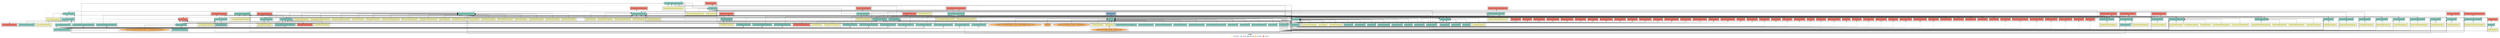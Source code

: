 digraph dependencies { node [shape="rect", style="filled", colorscheme=set312]; ranksep=0.4; compound=false; remincross=true; splines=true; splines=ortho; rankdir=LR; rankdir=TB; rankdir=BT; label=<<table BORDER="0"> <tr> <td colspan="5" align="center"><b>Legend</b></td> </tr> <tr> <td> <table BORDER="0"> <tr> <td bgcolor="#ffffb3" width="20"></td> <td>  Declarations</td> </tr> </table> </td> <td> <table BORDER="0"> <tr> <td bgcolor="#8dd3c7" width="20"></td> <td>  Module</td> </tr> </table> </td> <td> <table BORDER="0"> <tr> <td bgcolor="#80b1d3" width="20"></td> <td>  Bootstrap</td> </tr> </table> </td> <td> <table BORDER="0"> <tr> <td bgcolor="#fdb462" width="20"></td> <td>  Providers</td> </tr> </table> </td> <td> <table BORDER="0"> <tr> <td bgcolor="#fb8072" width="20"></td> <td>  Exports</td> </tr> </table> </td> </tr></table>>; ratio=compress; fontname="sans-serif";  subgraph "cluster_AppRoutingModule" { label=""; style="dotted";node [shape="folder", fillcolor=1]; subgraph cluster_AppRoutingModule_declarations { style="solid";node [style="filled", shape="rect"]; }    subgraph cluster_AppRoutingModule_imports { style="solid"; node [style="filled", fillcolor=1, shape="rect"];    "RouterModule.forRoot(args)" [label="RouterModule.forRoot(args)", shape="folder"];   }    "RouterModule.forRoot(args)" -> "AppRoutingModule" [lhead="cluster_AppRoutingModule", ltail="cluster_AppRoutingModule_imports"];     subgraph cluster_AppRoutingModule_exports { style="solid";node [style="filled", fillcolor=4, shape="rect"];"RouterModule " [label="RouterModule ", shape="rect"]}  "AppRoutingModule" -> "RouterModule " [style="dashed", ltail="cluster_AppRoutingModule" lhead="cluster_AppRoutingModule_exports"];    subgraph cluster_AppRoutingModule_bootstrap { style="solid"; node [style="filled", fillcolor=5, shape="rect"];  }    subgraph cluster_AppRoutingModule_providers { style="solid"; node [style="filled", fillcolor=6, shape="rect"];    "{ provide: RouteReuseStrategy, useClass: CustomRouteReuseStrategy }" [label="{ provide: RouteReuseStrategy, useClass: CustomRouteReuseStrategy }", shape="oval"];   }    "{ provide: RouteReuseStrategy, useClass: CustomRouteReuseStrategy }" -> "AppRoutingModule" [lhead="cluster_AppRoutingModule", ltail="cluster_AppRoutingModule_providers"];     }  subgraph "cluster_AppModule" { label=""; style="dotted";node [shape="folder", fillcolor=1]; subgraph cluster_AppModule_declarations { style="solid";node [style="filled", shape="rect"]; node [fillcolor=2]; "AppComponent"; node [fillcolor=2]; "ConfirmationDialog"; }  "AppComponent" -> "AppModule" [style="solid", lhead="cluster_AppModule" ltail="cluster_AppModule_declarations"]; subgraph "cluster_AppModule_AppComponent_providers" { style="solid";  node [fillcolor=6, shape="oval", style="filled"]; "{ provide: MAT_DATE_LOCALE, useValue: 'en-GB' }" -> "AppComponent" [lhead="cluster_AppModule_declarations" ltail="cluster_AppModule_AppComponent_providers"];  }  "ConfirmationDialog" -> "AppModule" [style="solid", lhead="cluster_AppModule" ltail="cluster_AppModule_declarations"]; subgraph "cluster_AppModule_ConfirmationDialog_providers" { style="solid";  }    subgraph cluster_AppModule_imports { style="solid"; node [style="filled", fillcolor=1, shape="rect"];    "BrowserModule" [label="BrowserModule", shape="folder"];    "BrowserAnimationsModule" [label="BrowserAnimationsModule", shape="folder"];    "CommonModule" [label="CommonModule", shape="folder"];    "AppRoutingModule" [label="AppRoutingModule", shape="folder"];    "MatDialogModule" [label="MatDialogModule", shape="folder"];    "NavModule" [label="NavModule", shape="folder"];    "HttpClientModule" [label="HttpClientModule", shape="folder"];    "MaterialModule" [label="MaterialModule", shape="folder"];    "ServiceWorkerModule.register(args)" [label="ServiceWorkerModule.register(args)", shape="folder"];    "AngularFireDatabaseModule" [label="AngularFireDatabaseModule", shape="folder"];    "AngularFireAuthModule" [label="AngularFireAuthModule", shape="folder"];    "AngularFireMessagingModule" [label="AngularFireMessagingModule", shape="folder"];    "AngularFireStorageModule" [label="AngularFireStorageModule", shape="folder"];    "AngularFireModule.initializeApp(args)" [label="AngularFireModule.initializeApp(args)", shape="folder"];   }    "BrowserModule" -> "AppModule" [lhead="cluster_AppModule", ltail="cluster_AppModule_imports"];    "BrowserAnimationsModule" -> "AppModule" [lhead="cluster_AppModule", ltail="cluster_AppModule_imports"];    "CommonModule" -> "AppModule" [lhead="cluster_AppModule", ltail="cluster_AppModule_imports"];    "AppRoutingModule" -> "AppModule" [lhead="cluster_AppModule", ltail="cluster_AppModule_imports"];    "MatDialogModule" -> "AppModule" [lhead="cluster_AppModule", ltail="cluster_AppModule_imports"];    "NavModule" -> "AppModule" [lhead="cluster_AppModule", ltail="cluster_AppModule_imports"];    "HttpClientModule" -> "AppModule" [lhead="cluster_AppModule", ltail="cluster_AppModule_imports"];    "MaterialModule" -> "AppModule" [lhead="cluster_AppModule", ltail="cluster_AppModule_imports"];    "ServiceWorkerModule.register(args)" -> "AppModule" [lhead="cluster_AppModule", ltail="cluster_AppModule_imports"];    "AngularFireDatabaseModule" -> "AppModule" [lhead="cluster_AppModule", ltail="cluster_AppModule_imports"];    "AngularFireAuthModule" -> "AppModule" [lhead="cluster_AppModule", ltail="cluster_AppModule_imports"];    "AngularFireMessagingModule" -> "AppModule" [lhead="cluster_AppModule", ltail="cluster_AppModule_imports"];    "AngularFireStorageModule" -> "AppModule" [lhead="cluster_AppModule", ltail="cluster_AppModule_imports"];    "AngularFireModule.initializeApp(args)" -> "AppModule" [lhead="cluster_AppModule", ltail="cluster_AppModule_imports"];     subgraph cluster_AppModule_exports { style="solid";node [style="filled", fillcolor=4, shape="rect"];}    subgraph cluster_AppModule_bootstrap { style="solid"; node [style="filled", fillcolor=5, shape="rect"];  "AppComponent " [label="AppComponent ", shape="rect"]  }  "AppModule" -> "AppComponent " [style="dotted", lhead="cluster_AppModule_bootstrap" ltail="cluster_AppModule"];    subgraph cluster_AppModule_providers { style="solid"; node [style="filled", fillcolor=6, shape="rect"];    "DatePipe" [label="DatePipe", shape="oval"];    "{ provide: HTTP_INTERCEPTORS, useClass: HttpConfigInterceptor, multi:  }" [label="{ provide: HTTP_INTERCEPTORS, useClass: HttpConfigInterceptor, multi:  }", shape="oval"];    "{ provide: ErrorHandler, useClass: UIErrorHandler }" [label="{ provide: ErrorHandler, useClass: UIErrorHandler }", shape="oval"];   }    "DatePipe" -> "AppModule" [lhead="cluster_AppModule", ltail="cluster_AppModule_providers"];    "{ provide: HTTP_INTERCEPTORS, useClass: HttpConfigInterceptor, multi:  }" -> "AppModule" [lhead="cluster_AppModule", ltail="cluster_AppModule_providers"];    "{ provide: ErrorHandler, useClass: UIErrorHandler }" -> "AppModule" [lhead="cluster_AppModule", ltail="cluster_AppModule_providers"];     }  subgraph "cluster_CallerDetailsModule" { label=""; style="dotted";node [shape="folder", fillcolor=1]; subgraph cluster_CallerDetailsModule_declarations { style="solid";node [style="filled", shape="rect"]; node [fillcolor=2]; "CallerDetailsComponent"; }  "CallerDetailsComponent" -> "CallerDetailsModule" [style="solid", lhead="cluster_CallerDetailsModule" ltail="cluster_CallerDetailsModule_declarations"]; subgraph "cluster_CallerDetailsModule_CallerDetailsComponent_providers" { style="solid";  }    subgraph cluster_CallerDetailsModule_imports { style="solid"; node [style="filled", fillcolor=1, shape="rect"];    "CommonModule" [label="CommonModule", shape="folder"];    "MaterialModule" [label="MaterialModule", shape="folder"];   }    "CommonModule" -> "CallerDetailsModule" [lhead="cluster_CallerDetailsModule", ltail="cluster_CallerDetailsModule_imports"];    "MaterialModule" -> "CallerDetailsModule" [lhead="cluster_CallerDetailsModule", ltail="cluster_CallerDetailsModule_imports"];     subgraph cluster_CallerDetailsModule_exports { style="solid";node [style="filled", fillcolor=4, shape="rect"];"CallerDetailsComponent " [label="CallerDetailsComponent ", shape="rect"]}  "CallerDetailsModule" -> "CallerDetailsComponent " [style="dashed", ltail="cluster_CallerDetailsModule" lhead="cluster_CallerDetailsModule_exports"];    subgraph cluster_CallerDetailsModule_bootstrap { style="solid"; node [style="filled", fillcolor=5, shape="rect"];  }    subgraph cluster_CallerDetailsModule_providers { style="solid"; node [style="filled", fillcolor=6, shape="rect"];   }     }  subgraph "cluster_EmergencyDetailsModule" { label=""; style="dotted";node [shape="folder", fillcolor=1]; subgraph cluster_EmergencyDetailsModule_declarations { style="solid";node [style="filled", shape="rect"]; node [fillcolor=2]; "EmergencyDetailsComponent"; }  "EmergencyDetailsComponent" -> "EmergencyDetailsModule" [style="solid", lhead="cluster_EmergencyDetailsModule" ltail="cluster_EmergencyDetailsModule_declarations"]; subgraph "cluster_EmergencyDetailsModule_EmergencyDetailsComponent_providers" { style="solid";  }    subgraph cluster_EmergencyDetailsModule_imports { style="solid"; node [style="filled", fillcolor=1, shape="rect"];    "CommonModule" [label="CommonModule", shape="folder"];    "MaterialModule" [label="MaterialModule", shape="folder"];   }    "CommonModule" -> "EmergencyDetailsModule" [lhead="cluster_EmergencyDetailsModule", ltail="cluster_EmergencyDetailsModule_imports"];    "MaterialModule" -> "EmergencyDetailsModule" [lhead="cluster_EmergencyDetailsModule", ltail="cluster_EmergencyDetailsModule_imports"];     subgraph cluster_EmergencyDetailsModule_exports { style="solid";node [style="filled", fillcolor=4, shape="rect"];"EmergencyDetailsComponent " [label="EmergencyDetailsComponent ", shape="rect"]}  "EmergencyDetailsModule" -> "EmergencyDetailsComponent " [style="dashed", ltail="cluster_EmergencyDetailsModule" lhead="cluster_EmergencyDetailsModule_exports"];    subgraph cluster_EmergencyDetailsModule_bootstrap { style="solid"; node [style="filled", fillcolor=5, shape="rect"];  }    subgraph cluster_EmergencyDetailsModule_providers { style="solid"; node [style="filled", fillcolor=6, shape="rect"];   }     }  subgraph "cluster_LocationDetailsModule" { label=""; style="dotted";node [shape="folder", fillcolor=1]; subgraph cluster_LocationDetailsModule_declarations { style="solid";node [style="filled", shape="rect"]; node [fillcolor=2]; "LocationDetailsComponent"; }  "LocationDetailsComponent" -> "LocationDetailsModule" [style="solid", lhead="cluster_LocationDetailsModule" ltail="cluster_LocationDetailsModule_declarations"]; subgraph "cluster_LocationDetailsModule_LocationDetailsComponent_providers" { style="solid";  }    subgraph cluster_LocationDetailsModule_imports { style="solid"; node [style="filled", fillcolor=1, shape="rect"];    "CommonModule" [label="CommonModule", shape="folder"];    "MaterialModule" [label="MaterialModule", shape="folder"];    "GoogleMapsModule" [label="GoogleMapsModule", shape="folder"];   }    "CommonModule" -> "LocationDetailsModule" [lhead="cluster_LocationDetailsModule", ltail="cluster_LocationDetailsModule_imports"];    "MaterialModule" -> "LocationDetailsModule" [lhead="cluster_LocationDetailsModule", ltail="cluster_LocationDetailsModule_imports"];    "GoogleMapsModule" -> "LocationDetailsModule" [lhead="cluster_LocationDetailsModule", ltail="cluster_LocationDetailsModule_imports"];     subgraph cluster_LocationDetailsModule_exports { style="solid";node [style="filled", fillcolor=4, shape="rect"];"LocationDetailsComponent " [label="LocationDetailsComponent ", shape="rect"]}  "LocationDetailsModule" -> "LocationDetailsComponent " [style="dashed", ltail="cluster_LocationDetailsModule" lhead="cluster_LocationDetailsModule_exports"];    subgraph cluster_LocationDetailsModule_bootstrap { style="solid"; node [style="filled", fillcolor=5, shape="rect"];  }    subgraph cluster_LocationDetailsModule_providers { style="solid"; node [style="filled", fillcolor=6, shape="rect"];   }     }  subgraph "cluster_LogoModule" { label=""; style="dotted";node [shape="folder", fillcolor=1]; subgraph cluster_LogoModule_declarations { style="solid";node [style="filled", shape="rect"]; node [fillcolor=2]; "LogoComponent"; }  "LogoComponent" -> "LogoModule" [style="solid", lhead="cluster_LogoModule" ltail="cluster_LogoModule_declarations"]; subgraph "cluster_LogoModule_LogoComponent_providers" { style="solid";  }    subgraph cluster_LogoModule_imports { style="solid"; node [style="filled", fillcolor=1, shape="rect"];    "CommonModule" [label="CommonModule", shape="folder"];   }    "CommonModule" -> "LogoModule" [lhead="cluster_LogoModule", ltail="cluster_LogoModule_imports"];     subgraph cluster_LogoModule_exports { style="solid";node [style="filled", fillcolor=4, shape="rect"];"LogoComponent " [label="LogoComponent ", shape="rect"]}  "LogoModule" -> "LogoComponent " [style="dashed", ltail="cluster_LogoModule" lhead="cluster_LogoModule_exports"];    subgraph cluster_LogoModule_bootstrap { style="solid"; node [style="filled", fillcolor=5, shape="rect"];  }    subgraph cluster_LogoModule_providers { style="solid"; node [style="filled", fillcolor=6, shape="rect"];   }     }  subgraph "cluster_NavModule" { label=""; style="dotted";node [shape="folder", fillcolor=1]; subgraph cluster_NavModule_declarations { style="solid";node [style="filled", shape="rect"]; node [fillcolor=2]; "NavComponent"; node [fillcolor=2]; "NavMenuItemComponent"; node [fillcolor=2]; "NavToolbarComponent"; }  "NavComponent" -> "NavModule" [style="solid", lhead="cluster_NavModule" ltail="cluster_NavModule_declarations"]; subgraph "cluster_NavModule_NavComponent_providers" { style="solid";  }  "NavMenuItemComponent" -> "NavModule" [style="solid", lhead="cluster_NavModule" ltail="cluster_NavModule_declarations"]; subgraph "cluster_NavModule_NavMenuItemComponent_providers" { style="solid";  }  "NavToolbarComponent" -> "NavModule" [style="solid", lhead="cluster_NavModule" ltail="cluster_NavModule_declarations"]; subgraph "cluster_NavModule_NavToolbarComponent_providers" { style="solid";  }    subgraph cluster_NavModule_imports { style="solid"; node [style="filled", fillcolor=1, shape="rect"];    "CommonModule" [label="CommonModule", shape="folder"];    "RouterModule" [label="RouterModule", shape="folder"];    "MatSidenavModule" [label="MatSidenavModule", shape="folder"];    "LogoModule" [label="LogoModule", shape="folder"];    "FlexLayoutModule" [label="FlexLayoutModule", shape="folder"];    "MatListModule" [label="MatListModule", shape="folder"];    "MatToolbarModule" [label="MatToolbarModule", shape="folder"];    "MatIconModule" [label="MatIconModule", shape="folder"];    "MatButtonModule" [label="MatButtonModule", shape="folder"];    "MatExpansionModule" [label="MatExpansionModule", shape="folder"];   }    "CommonModule" -> "NavModule" [lhead="cluster_NavModule", ltail="cluster_NavModule_imports"];    "RouterModule" -> "NavModule" [lhead="cluster_NavModule", ltail="cluster_NavModule_imports"];    "MatSidenavModule" -> "NavModule" [lhead="cluster_NavModule", ltail="cluster_NavModule_imports"];    "LogoModule" -> "NavModule" [lhead="cluster_NavModule", ltail="cluster_NavModule_imports"];    "FlexLayoutModule" -> "NavModule" [lhead="cluster_NavModule", ltail="cluster_NavModule_imports"];    "MatListModule" -> "NavModule" [lhead="cluster_NavModule", ltail="cluster_NavModule_imports"];    "MatToolbarModule" -> "NavModule" [lhead="cluster_NavModule", ltail="cluster_NavModule_imports"];    "MatIconModule" -> "NavModule" [lhead="cluster_NavModule", ltail="cluster_NavModule_imports"];    "MatButtonModule" -> "NavModule" [lhead="cluster_NavModule", ltail="cluster_NavModule_imports"];    "MatExpansionModule" -> "NavModule" [lhead="cluster_NavModule", ltail="cluster_NavModule_imports"];     subgraph cluster_NavModule_exports { style="solid";node [style="filled", fillcolor=4, shape="rect"];}    subgraph cluster_NavModule_bootstrap { style="solid"; node [style="filled", fillcolor=5, shape="rect"];  }    subgraph cluster_NavModule_providers { style="solid"; node [style="filled", fillcolor=6, shape="rect"];   }     }  subgraph "cluster_PatientStatusModule" { label=""; style="dotted";node [shape="folder", fillcolor=1]; subgraph cluster_PatientStatusModule_declarations { style="solid";node [style="filled", shape="rect"]; node [fillcolor=2]; "PatientStatusComponent"; }  "PatientStatusComponent" -> "PatientStatusModule" [style="solid", lhead="cluster_PatientStatusModule" ltail="cluster_PatientStatusModule_declarations"]; subgraph "cluster_PatientStatusModule_PatientStatusComponent_providers" { style="solid";  }    subgraph cluster_PatientStatusModule_imports { style="solid"; node [style="filled", fillcolor=1, shape="rect"];    "CommonModule" [label="CommonModule", shape="folder"];    "MaterialModule" [label="MaterialModule", shape="folder"];   }    "CommonModule" -> "PatientStatusModule" [lhead="cluster_PatientStatusModule", ltail="cluster_PatientStatusModule_imports"];    "MaterialModule" -> "PatientStatusModule" [lhead="cluster_PatientStatusModule", ltail="cluster_PatientStatusModule_imports"];     subgraph cluster_PatientStatusModule_exports { style="solid";node [style="filled", fillcolor=4, shape="rect"];"PatientStatusComponent " [label="PatientStatusComponent ", shape="rect"]}  "PatientStatusModule" -> "PatientStatusComponent " [style="dashed", ltail="cluster_PatientStatusModule" lhead="cluster_PatientStatusModule_exports"];    subgraph cluster_PatientStatusModule_bootstrap { style="solid"; node [style="filled", fillcolor=5, shape="rect"];  }    subgraph cluster_PatientStatusModule_providers { style="solid"; node [style="filled", fillcolor=6, shape="rect"];   }     }  subgraph "cluster_RecordSearchModule" { label=""; style="dotted";node [shape="folder", fillcolor=1]; subgraph cluster_RecordSearchModule_declarations { style="solid";node [style="filled", shape="rect"]; node [fillcolor=2]; "RecordSearchComponent"; }  "RecordSearchComponent" -> "RecordSearchModule" [style="solid", lhead="cluster_RecordSearchModule" ltail="cluster_RecordSearchModule_declarations"]; subgraph "cluster_RecordSearchModule_RecordSearchComponent_providers" { style="solid";  }    subgraph cluster_RecordSearchModule_imports { style="solid"; node [style="filled", fillcolor=1, shape="rect"];    "CommonModule" [label="CommonModule", shape="folder"];    "MaterialModule" [label="MaterialModule", shape="folder"];    "SearchResultCardModule" [label="SearchResultCardModule", shape="folder"];    "SearchFieldModule" [label="SearchFieldModule", shape="folder"];   }    "CommonModule" -> "RecordSearchModule" [lhead="cluster_RecordSearchModule", ltail="cluster_RecordSearchModule_imports"];    "MaterialModule" -> "RecordSearchModule" [lhead="cluster_RecordSearchModule", ltail="cluster_RecordSearchModule_imports"];    "SearchResultCardModule" -> "RecordSearchModule" [lhead="cluster_RecordSearchModule", ltail="cluster_RecordSearchModule_imports"];    "SearchFieldModule" -> "RecordSearchModule" [lhead="cluster_RecordSearchModule", ltail="cluster_RecordSearchModule_imports"];     subgraph cluster_RecordSearchModule_exports { style="solid";node [style="filled", fillcolor=4, shape="rect"];"RecordSearchComponent " [label="RecordSearchComponent ", shape="rect"]}  "RecordSearchModule" -> "RecordSearchComponent " [style="dashed", ltail="cluster_RecordSearchModule" lhead="cluster_RecordSearchModule_exports"];    subgraph cluster_RecordSearchModule_bootstrap { style="solid"; node [style="filled", fillcolor=5, shape="rect"];  }    subgraph cluster_RecordSearchModule_providers { style="solid"; node [style="filled", fillcolor=6, shape="rect"];   }     }  subgraph "cluster_RescueDetailsModule" { label=""; style="dotted";node [shape="folder", fillcolor=1]; subgraph cluster_RescueDetailsModule_declarations { style="solid";node [style="filled", shape="rect"]; node [fillcolor=2]; "RescueDetailsComponent"; }  "RescueDetailsComponent" -> "RescueDetailsModule" [style="solid", lhead="cluster_RescueDetailsModule" ltail="cluster_RescueDetailsModule_declarations"]; subgraph "cluster_RescueDetailsModule_RescueDetailsComponent_providers" { style="solid";  }    subgraph cluster_RescueDetailsModule_imports { style="solid"; node [style="filled", fillcolor=1, shape="rect"];    "CommonModule" [label="CommonModule", shape="folder"];    "MaterialModule" [label="MaterialModule", shape="folder"];   }    "CommonModule" -> "RescueDetailsModule" [lhead="cluster_RescueDetailsModule", ltail="cluster_RescueDetailsModule_imports"];    "MaterialModule" -> "RescueDetailsModule" [lhead="cluster_RescueDetailsModule", ltail="cluster_RescueDetailsModule_imports"];     subgraph cluster_RescueDetailsModule_exports { style="solid";node [style="filled", fillcolor=4, shape="rect"];"RescueDetailsComponent " [label="RescueDetailsComponent ", shape="rect"]}  "RescueDetailsModule" -> "RescueDetailsComponent " [style="dashed", ltail="cluster_RescueDetailsModule" lhead="cluster_RescueDetailsModule_exports"];    subgraph cluster_RescueDetailsModule_bootstrap { style="solid"; node [style="filled", fillcolor=5, shape="rect"];  }    subgraph cluster_RescueDetailsModule_providers { style="solid"; node [style="filled", fillcolor=6, shape="rect"];   }     }  subgraph "cluster_SearchFieldModule" { label=""; style="dotted";node [shape="folder", fillcolor=1]; subgraph cluster_SearchFieldModule_declarations { style="solid";node [style="filled", shape="rect"]; node [fillcolor=2]; "SearchFieldComponent"; }  "SearchFieldComponent" -> "SearchFieldModule" [style="solid", lhead="cluster_SearchFieldModule" ltail="cluster_SearchFieldModule_declarations"]; subgraph "cluster_SearchFieldModule_SearchFieldComponent_providers" { style="solid";  }    subgraph cluster_SearchFieldModule_imports { style="solid"; node [style="filled", fillcolor=1, shape="rect"];    "CommonModule" [label="CommonModule", shape="folder"];    "MaterialModule" [label="MaterialModule", shape="folder"];   }    "CommonModule" -> "SearchFieldModule" [lhead="cluster_SearchFieldModule", ltail="cluster_SearchFieldModule_imports"];    "MaterialModule" -> "SearchFieldModule" [lhead="cluster_SearchFieldModule", ltail="cluster_SearchFieldModule_imports"];     subgraph cluster_SearchFieldModule_exports { style="solid";node [style="filled", fillcolor=4, shape="rect"];"SearchFieldComponent " [label="SearchFieldComponent ", shape="rect"]}  "SearchFieldModule" -> "SearchFieldComponent " [style="dashed", ltail="cluster_SearchFieldModule" lhead="cluster_SearchFieldModule_exports"];    subgraph cluster_SearchFieldModule_bootstrap { style="solid"; node [style="filled", fillcolor=5, shape="rect"];  }    subgraph cluster_SearchFieldModule_providers { style="solid"; node [style="filled", fillcolor=6, shape="rect"];   }     }  subgraph "cluster_SearchResultCardModule" { label=""; style="dotted";node [shape="folder", fillcolor=1]; subgraph cluster_SearchResultCardModule_declarations { style="solid";node [style="filled", shape="rect"]; node [fillcolor=2]; "SearchResultCardComponent"; node [fillcolor=2]; "PatientEditDialog"; }  "SearchResultCardComponent" -> "SearchResultCardModule" [style="solid", lhead="cluster_SearchResultCardModule" ltail="cluster_SearchResultCardModule_declarations"]; subgraph "cluster_SearchResultCardModule_SearchResultCardComponent_providers" { style="solid";  }  "PatientEditDialog" -> "SearchResultCardModule" [style="solid", lhead="cluster_SearchResultCardModule" ltail="cluster_SearchResultCardModule_declarations"]; subgraph "cluster_SearchResultCardModule_PatientEditDialog_providers" { style="solid";  }    subgraph cluster_SearchResultCardModule_imports { style="solid"; node [style="filled", fillcolor=1, shape="rect"];    "CommonModule" [label="CommonModule", shape="folder"];    "MaterialModule" [label="MaterialModule", shape="folder"];    "PatientStatusModule" [label="PatientStatusModule", shape="folder"];   }    "CommonModule" -> "SearchResultCardModule" [lhead="cluster_SearchResultCardModule", ltail="cluster_SearchResultCardModule_imports"];    "MaterialModule" -> "SearchResultCardModule" [lhead="cluster_SearchResultCardModule", ltail="cluster_SearchResultCardModule_imports"];    "PatientStatusModule" -> "SearchResultCardModule" [lhead="cluster_SearchResultCardModule", ltail="cluster_SearchResultCardModule_imports"];     subgraph cluster_SearchResultCardModule_exports { style="solid";node [style="filled", fillcolor=4, shape="rect"];"SearchResultCardComponent " [label="SearchResultCardComponent ", shape="rect"]}  "SearchResultCardModule" -> "SearchResultCardComponent " [style="dashed", ltail="cluster_SearchResultCardModule" lhead="cluster_SearchResultCardModule_exports"];    subgraph cluster_SearchResultCardModule_bootstrap { style="solid"; node [style="filled", fillcolor=5, shape="rect"];  }    subgraph cluster_SearchResultCardModule_providers { style="solid"; node [style="filled", fillcolor=6, shape="rect"];   }     }  subgraph "cluster_ThumbnailSliderModule" { label=""; style="dotted";node [shape="folder", fillcolor=1]; subgraph cluster_ThumbnailSliderModule_declarations { style="solid";node [style="filled", shape="rect"]; node [fillcolor=2]; "ThumbnailSliderComponent"; }  "ThumbnailSliderComponent" -> "ThumbnailSliderModule" [style="solid", lhead="cluster_ThumbnailSliderModule" ltail="cluster_ThumbnailSliderModule_declarations"]; subgraph "cluster_ThumbnailSliderModule_ThumbnailSliderComponent_providers" { style="solid";  }    subgraph cluster_ThumbnailSliderModule_imports { style="solid"; node [style="filled", fillcolor=1, shape="rect"];    "CommonModule" [label="CommonModule", shape="folder"];    "MaterialModule" [label="MaterialModule", shape="folder"];    "NgxGalleryModule" [label="NgxGalleryModule", shape="folder"];   }    "CommonModule" -> "ThumbnailSliderModule" [lhead="cluster_ThumbnailSliderModule", ltail="cluster_ThumbnailSliderModule_imports"];    "MaterialModule" -> "ThumbnailSliderModule" [lhead="cluster_ThumbnailSliderModule", ltail="cluster_ThumbnailSliderModule_imports"];    "NgxGalleryModule" -> "ThumbnailSliderModule" [lhead="cluster_ThumbnailSliderModule", ltail="cluster_ThumbnailSliderModule_imports"];     subgraph cluster_ThumbnailSliderModule_exports { style="solid";node [style="filled", fillcolor=4, shape="rect"];"ThumbnailSliderComponent " [label="ThumbnailSliderComponent ", shape="rect"]}  "ThumbnailSliderModule" -> "ThumbnailSliderComponent " [style="dashed", ltail="cluster_ThumbnailSliderModule" lhead="cluster_ThumbnailSliderModule_exports"];    subgraph cluster_ThumbnailSliderModule_bootstrap { style="solid"; node [style="filled", fillcolor=5, shape="rect"];  }    subgraph cluster_ThumbnailSliderModule_providers { style="solid"; node [style="filled", fillcolor=6, shape="rect"];   }     }  subgraph "cluster_MaterialModule" { label=""; style="dotted";node [shape="folder", fillcolor=1]; subgraph cluster_MaterialModule_declarations { style="solid";node [style="filled", shape="rect"]; }    subgraph cluster_MaterialModule_imports { style="solid"; node [style="filled", fillcolor=1, shape="rect"];   }     subgraph cluster_MaterialModule_exports { style="solid";node [style="filled", fillcolor=4, shape="rect"];"A11yModule " [label="A11yModule ", shape="rect"]"CdkStepperModule " [label="CdkStepperModule ", shape="rect"]"CdkTableModule " [label="CdkTableModule ", shape="rect"]"CdkTreeModule " [label="CdkTreeModule ", shape="rect"]"DragDropModule " [label="DragDropModule ", shape="rect"]"FlexLayoutModule " [label="FlexLayoutModule ", shape="rect"]"FormsModule " [label="FormsModule ", shape="rect"]"MatAutocompleteModule " [label="MatAutocompleteModule ", shape="rect"]"MatBadgeModule " [label="MatBadgeModule ", shape="rect"]"MatBottomSheetModule " [label="MatBottomSheetModule ", shape="rect"]"MatButtonModule " [label="MatButtonModule ", shape="rect"]"MatButtonToggleModule " [label="MatButtonToggleModule ", shape="rect"]"MatCardModule " [label="MatCardModule ", shape="rect"]"MatCheckboxModule " [label="MatCheckboxModule ", shape="rect"]"MatChipsModule " [label="MatChipsModule ", shape="rect"]"MatStepperModule " [label="MatStepperModule ", shape="rect"]"MatDatepickerModule " [label="MatDatepickerModule ", shape="rect"]"MatDialogModule " [label="MatDialogModule ", shape="rect"]"MatDividerModule " [label="MatDividerModule ", shape="rect"]"MatExpansionModule " [label="MatExpansionModule ", shape="rect"]"MatFormFieldModule " [label="MatFormFieldModule ", shape="rect"]"MatGridListModule " [label="MatGridListModule ", shape="rect"]"MatIconModule " [label="MatIconModule ", shape="rect"]"MatInputModule " [label="MatInputModule ", shape="rect"]"MatListModule " [label="MatListModule ", shape="rect"]"MatMenuModule " [label="MatMenuModule ", shape="rect"]"MatNativeDateModule " [label="MatNativeDateModule ", shape="rect"]"MatPaginatorModule " [label="MatPaginatorModule ", shape="rect"]"MatProgressBarModule " [label="MatProgressBarModule ", shape="rect"]"MatProgressSpinnerModule " [label="MatProgressSpinnerModule ", shape="rect"]"MatRadioModule " [label="MatRadioModule ", shape="rect"]"MatSortModule " [label="MatSortModule ", shape="rect"]"MatTableModule " [label="MatTableModule ", shape="rect"]"MatRippleModule " [label="MatRippleModule ", shape="rect"]"MatSelectModule " [label="MatSelectModule ", shape="rect"]"MatSidenavModule " [label="MatSidenavModule ", shape="rect"]"MatSliderModule " [label="MatSliderModule ", shape="rect"]"MatSlideToggleModule " [label="MatSlideToggleModule ", shape="rect"]"MatSnackBarModule " [label="MatSnackBarModule ", shape="rect"]"MatTabsModule " [label="MatTabsModule ", shape="rect"]"MatToolbarModule " [label="MatToolbarModule ", shape="rect"]"MatTooltipModule " [label="MatTooltipModule ", shape="rect"]"MatTreeModule " [label="MatTreeModule ", shape="rect"]"PortalModule " [label="PortalModule ", shape="rect"]"ReactiveFormsModule " [label="ReactiveFormsModule ", shape="rect"]"ScrollingModule " [label="ScrollingModule ", shape="rect"]}  "MaterialModule" -> "A11yModule " [style="dashed", ltail="cluster_MaterialModule" lhead="cluster_MaterialModule_exports"];  "MaterialModule" -> "CdkStepperModule " [style="dashed", ltail="cluster_MaterialModule" lhead="cluster_MaterialModule_exports"];  "MaterialModule" -> "CdkTableModule " [style="dashed", ltail="cluster_MaterialModule" lhead="cluster_MaterialModule_exports"];  "MaterialModule" -> "CdkTreeModule " [style="dashed", ltail="cluster_MaterialModule" lhead="cluster_MaterialModule_exports"];  "MaterialModule" -> "DragDropModule " [style="dashed", ltail="cluster_MaterialModule" lhead="cluster_MaterialModule_exports"];  "MaterialModule" -> "FlexLayoutModule " [style="dashed", ltail="cluster_MaterialModule" lhead="cluster_MaterialModule_exports"];  "MaterialModule" -> "FormsModule " [style="dashed", ltail="cluster_MaterialModule" lhead="cluster_MaterialModule_exports"];  "MaterialModule" -> "MatAutocompleteModule " [style="dashed", ltail="cluster_MaterialModule" lhead="cluster_MaterialModule_exports"];  "MaterialModule" -> "MatBadgeModule " [style="dashed", ltail="cluster_MaterialModule" lhead="cluster_MaterialModule_exports"];  "MaterialModule" -> "MatBottomSheetModule " [style="dashed", ltail="cluster_MaterialModule" lhead="cluster_MaterialModule_exports"];  "MaterialModule" -> "MatButtonModule " [style="dashed", ltail="cluster_MaterialModule" lhead="cluster_MaterialModule_exports"];  "MaterialModule" -> "MatButtonToggleModule " [style="dashed", ltail="cluster_MaterialModule" lhead="cluster_MaterialModule_exports"];  "MaterialModule" -> "MatCardModule " [style="dashed", ltail="cluster_MaterialModule" lhead="cluster_MaterialModule_exports"];  "MaterialModule" -> "MatCheckboxModule " [style="dashed", ltail="cluster_MaterialModule" lhead="cluster_MaterialModule_exports"];  "MaterialModule" -> "MatChipsModule " [style="dashed", ltail="cluster_MaterialModule" lhead="cluster_MaterialModule_exports"];  "MaterialModule" -> "MatStepperModule " [style="dashed", ltail="cluster_MaterialModule" lhead="cluster_MaterialModule_exports"];  "MaterialModule" -> "MatDatepickerModule " [style="dashed", ltail="cluster_MaterialModule" lhead="cluster_MaterialModule_exports"];  "MaterialModule" -> "MatDialogModule " [style="dashed", ltail="cluster_MaterialModule" lhead="cluster_MaterialModule_exports"];  "MaterialModule" -> "MatDividerModule " [style="dashed", ltail="cluster_MaterialModule" lhead="cluster_MaterialModule_exports"];  "MaterialModule" -> "MatExpansionModule " [style="dashed", ltail="cluster_MaterialModule" lhead="cluster_MaterialModule_exports"];  "MaterialModule" -> "MatFormFieldModule " [style="dashed", ltail="cluster_MaterialModule" lhead="cluster_MaterialModule_exports"];  "MaterialModule" -> "MatGridListModule " [style="dashed", ltail="cluster_MaterialModule" lhead="cluster_MaterialModule_exports"];  "MaterialModule" -> "MatIconModule " [style="dashed", ltail="cluster_MaterialModule" lhead="cluster_MaterialModule_exports"];  "MaterialModule" -> "MatInputModule " [style="dashed", ltail="cluster_MaterialModule" lhead="cluster_MaterialModule_exports"];  "MaterialModule" -> "MatListModule " [style="dashed", ltail="cluster_MaterialModule" lhead="cluster_MaterialModule_exports"];  "MaterialModule" -> "MatMenuModule " [style="dashed", ltail="cluster_MaterialModule" lhead="cluster_MaterialModule_exports"];  "MaterialModule" -> "MatNativeDateModule " [style="dashed", ltail="cluster_MaterialModule" lhead="cluster_MaterialModule_exports"];  "MaterialModule" -> "MatPaginatorModule " [style="dashed", ltail="cluster_MaterialModule" lhead="cluster_MaterialModule_exports"];  "MaterialModule" -> "MatProgressBarModule " [style="dashed", ltail="cluster_MaterialModule" lhead="cluster_MaterialModule_exports"];  "MaterialModule" -> "MatProgressSpinnerModule " [style="dashed", ltail="cluster_MaterialModule" lhead="cluster_MaterialModule_exports"];  "MaterialModule" -> "MatRadioModule " [style="dashed", ltail="cluster_MaterialModule" lhead="cluster_MaterialModule_exports"];  "MaterialModule" -> "MatSortModule " [style="dashed", ltail="cluster_MaterialModule" lhead="cluster_MaterialModule_exports"];  "MaterialModule" -> "MatTableModule " [style="dashed", ltail="cluster_MaterialModule" lhead="cluster_MaterialModule_exports"];  "MaterialModule" -> "MatRippleModule " [style="dashed", ltail="cluster_MaterialModule" lhead="cluster_MaterialModule_exports"];  "MaterialModule" -> "MatSelectModule " [style="dashed", ltail="cluster_MaterialModule" lhead="cluster_MaterialModule_exports"];  "MaterialModule" -> "MatSidenavModule " [style="dashed", ltail="cluster_MaterialModule" lhead="cluster_MaterialModule_exports"];  "MaterialModule" -> "MatSliderModule " [style="dashed", ltail="cluster_MaterialModule" lhead="cluster_MaterialModule_exports"];  "MaterialModule" -> "MatSlideToggleModule " [style="dashed", ltail="cluster_MaterialModule" lhead="cluster_MaterialModule_exports"];  "MaterialModule" -> "MatSnackBarModule " [style="dashed", ltail="cluster_MaterialModule" lhead="cluster_MaterialModule_exports"];  "MaterialModule" -> "MatTabsModule " [style="dashed", ltail="cluster_MaterialModule" lhead="cluster_MaterialModule_exports"];  "MaterialModule" -> "MatToolbarModule " [style="dashed", ltail="cluster_MaterialModule" lhead="cluster_MaterialModule_exports"];  "MaterialModule" -> "MatTooltipModule " [style="dashed", ltail="cluster_MaterialModule" lhead="cluster_MaterialModule_exports"];  "MaterialModule" -> "MatTreeModule " [style="dashed", ltail="cluster_MaterialModule" lhead="cluster_MaterialModule_exports"];  "MaterialModule" -> "PortalModule " [style="dashed", ltail="cluster_MaterialModule" lhead="cluster_MaterialModule_exports"];  "MaterialModule" -> "ReactiveFormsModule " [style="dashed", ltail="cluster_MaterialModule" lhead="cluster_MaterialModule_exports"];  "MaterialModule" -> "ScrollingModule " [style="dashed", ltail="cluster_MaterialModule" lhead="cluster_MaterialModule_exports"];    subgraph cluster_MaterialModule_bootstrap { style="solid"; node [style="filled", fillcolor=5, shape="rect"];  }    subgraph cluster_MaterialModule_providers { style="solid"; node [style="filled", fillcolor=6, shape="rect"];   }     }  subgraph "cluster_CensusPageRoutingModule" { label=""; style="dotted";node [shape="folder", fillcolor=1]; subgraph cluster_CensusPageRoutingModule_declarations { style="solid";node [style="filled", shape="rect"]; }    subgraph cluster_CensusPageRoutingModule_imports { style="solid"; node [style="filled", fillcolor=1, shape="rect"];    "RouterModule.forChild(args)" [label="RouterModule.forChild(args)", shape="folder"];   }    "RouterModule.forChild(args)" -> "CensusPageRoutingModule" [lhead="cluster_CensusPageRoutingModule", ltail="cluster_CensusPageRoutingModule_imports"];     subgraph cluster_CensusPageRoutingModule_exports { style="solid";node [style="filled", fillcolor=4, shape="rect"];"RouterModule " [label="RouterModule ", shape="rect"]}  "CensusPageRoutingModule" -> "RouterModule " [style="dashed", ltail="cluster_CensusPageRoutingModule" lhead="cluster_CensusPageRoutingModule_exports"];    subgraph cluster_CensusPageRoutingModule_bootstrap { style="solid"; node [style="filled", fillcolor=5, shape="rect"];  }    subgraph cluster_CensusPageRoutingModule_providers { style="solid"; node [style="filled", fillcolor=6, shape="rect"];   }     }  subgraph "cluster_CensusPageModule" { label=""; style="dotted";node [shape="folder", fillcolor=1]; subgraph cluster_CensusPageModule_declarations { style="solid";node [style="filled", shape="rect"]; node [fillcolor=2]; "CensusPageComponent"; }  "CensusPageComponent" -> "CensusPageModule" [style="solid", lhead="cluster_CensusPageModule" ltail="cluster_CensusPageModule_declarations"]; subgraph "cluster_CensusPageModule_CensusPageComponent_providers" { style="solid";  }    subgraph cluster_CensusPageModule_imports { style="solid"; node [style="filled", fillcolor=1, shape="rect"];    "CommonModule" [label="CommonModule", shape="folder"];    "CensusPageRoutingModule" [label="CensusPageRoutingModule", shape="folder"];    "MaterialModule" [label="MaterialModule", shape="folder"];    "CensusRecordModule" [label="CensusRecordModule", shape="folder"];   }    "CommonModule" -> "CensusPageModule" [lhead="cluster_CensusPageModule", ltail="cluster_CensusPageModule_imports"];    "CensusPageRoutingModule" -> "CensusPageModule" [lhead="cluster_CensusPageModule", ltail="cluster_CensusPageModule_imports"];    "MaterialModule" -> "CensusPageModule" [lhead="cluster_CensusPageModule", ltail="cluster_CensusPageModule_imports"];    "CensusRecordModule" -> "CensusPageModule" [lhead="cluster_CensusPageModule", ltail="cluster_CensusPageModule_imports"];     subgraph cluster_CensusPageModule_exports { style="solid";node [style="filled", fillcolor=4, shape="rect"];}    subgraph cluster_CensusPageModule_bootstrap { style="solid"; node [style="filled", fillcolor=5, shape="rect"];  }    subgraph cluster_CensusPageModule_providers { style="solid"; node [style="filled", fillcolor=6, shape="rect"];   }     }  subgraph "cluster_CensusRecordModule" { label=""; style="dotted";node [shape="folder", fillcolor=1]; subgraph cluster_CensusRecordModule_declarations { style="solid";node [style="filled", shape="rect"]; node [fillcolor=2]; "CensusRecordComponent"; }  "CensusRecordComponent" -> "CensusRecordModule" [style="solid", lhead="cluster_CensusRecordModule" ltail="cluster_CensusRecordModule_declarations"]; subgraph "cluster_CensusRecordModule_CensusRecordComponent_providers" { style="solid";  }    subgraph cluster_CensusRecordModule_imports { style="solid"; node [style="filled", fillcolor=1, shape="rect"];    "CommonModule" [label="CommonModule", shape="folder"];    "CensusPageRoutingModule" [label="CensusPageRoutingModule", shape="folder"];    "MaterialModule" [label="MaterialModule", shape="folder"];    "MatProgressSpinnerModule" [label="MatProgressSpinnerModule", shape="folder"];   }    "CommonModule" -> "CensusRecordModule" [lhead="cluster_CensusRecordModule", ltail="cluster_CensusRecordModule_imports"];    "CensusPageRoutingModule" -> "CensusRecordModule" [lhead="cluster_CensusRecordModule", ltail="cluster_CensusRecordModule_imports"];    "MaterialModule" -> "CensusRecordModule" [lhead="cluster_CensusRecordModule", ltail="cluster_CensusRecordModule_imports"];    "MatProgressSpinnerModule" -> "CensusRecordModule" [lhead="cluster_CensusRecordModule", ltail="cluster_CensusRecordModule_imports"];     subgraph cluster_CensusRecordModule_exports { style="solid";node [style="filled", fillcolor=4, shape="rect"];"CensusRecordComponent " [label="CensusRecordComponent ", shape="rect"]}  "CensusRecordModule" -> "CensusRecordComponent " [style="dashed", ltail="cluster_CensusRecordModule" lhead="cluster_CensusRecordModule_exports"];    subgraph cluster_CensusRecordModule_bootstrap { style="solid"; node [style="filled", fillcolor=5, shape="rect"];  }    subgraph cluster_CensusRecordModule_providers { style="solid"; node [style="filled", fillcolor=6, shape="rect"];   }     }  subgraph "cluster_AddSearchMediaDialogModule" { label=""; style="dotted";node [shape="folder", fillcolor=1]; subgraph cluster_AddSearchMediaDialogModule_declarations { style="solid";node [style="filled", shape="rect"]; node [fillcolor=2]; "AddSearchMediaDialogComponent"; }  "AddSearchMediaDialogComponent" -> "AddSearchMediaDialogModule" [style="solid", lhead="cluster_AddSearchMediaDialogModule" ltail="cluster_AddSearchMediaDialogModule_declarations"]; subgraph "cluster_AddSearchMediaDialogModule_AddSearchMediaDialogComponent_providers" { style="solid";  }    subgraph cluster_AddSearchMediaDialogModule_imports { style="solid"; node [style="filled", fillcolor=1, shape="rect"];    "CommonModule" [label="CommonModule", shape="folder"];    "MaterialModule" [label="MaterialModule", shape="folder"];    "SearchFieldModule" [label="SearchFieldModule", shape="folder"];   }    "CommonModule" -> "AddSearchMediaDialogModule" [lhead="cluster_AddSearchMediaDialogModule", ltail="cluster_AddSearchMediaDialogModule_imports"];    "MaterialModule" -> "AddSearchMediaDialogModule" [lhead="cluster_AddSearchMediaDialogModule", ltail="cluster_AddSearchMediaDialogModule_imports"];    "SearchFieldModule" -> "AddSearchMediaDialogModule" [lhead="cluster_AddSearchMediaDialogModule", ltail="cluster_AddSearchMediaDialogModule_imports"];     subgraph cluster_AddSearchMediaDialogModule_exports { style="solid";node [style="filled", fillcolor=4, shape="rect"];"AddSearchMediaDialogComponent " [label="AddSearchMediaDialogComponent ", shape="rect"]}  "AddSearchMediaDialogModule" -> "AddSearchMediaDialogComponent " [style="dashed", ltail="cluster_AddSearchMediaDialogModule" lhead="cluster_AddSearchMediaDialogModule_exports"];    subgraph cluster_AddSearchMediaDialogModule_bootstrap { style="solid"; node [style="filled", fillcolor=5, shape="rect"];  }    subgraph cluster_AddSearchMediaDialogModule_providers { style="solid"; node [style="filled", fillcolor=6, shape="rect"];   }     }  subgraph "cluster_EmergencyCaseOutcomeModule" { label=""; style="dotted";node [shape="folder", fillcolor=1]; subgraph cluster_EmergencyCaseOutcomeModule_declarations { style="solid";node [style="filled", shape="rect"]; node [fillcolor=2]; "EmergencyCaseOutcomeComponent"; }  "EmergencyCaseOutcomeComponent" -> "EmergencyCaseOutcomeModule" [style="solid", lhead="cluster_EmergencyCaseOutcomeModule" ltail="cluster_EmergencyCaseOutcomeModule_declarations"]; subgraph "cluster_EmergencyCaseOutcomeModule_EmergencyCaseOutcomeComponent_providers" { style="solid";  }    subgraph cluster_EmergencyCaseOutcomeModule_imports { style="solid"; node [style="filled", fillcolor=1, shape="rect"];    "CommonModule" [label="CommonModule", shape="folder"];    "MaterialModule" [label="MaterialModule", shape="folder"];   }    "CommonModule" -> "EmergencyCaseOutcomeModule" [lhead="cluster_EmergencyCaseOutcomeModule", ltail="cluster_EmergencyCaseOutcomeModule_imports"];    "MaterialModule" -> "EmergencyCaseOutcomeModule" [lhead="cluster_EmergencyCaseOutcomeModule", ltail="cluster_EmergencyCaseOutcomeModule_imports"];     subgraph cluster_EmergencyCaseOutcomeModule_exports { style="solid";node [style="filled", fillcolor=4, shape="rect"];"EmergencyCaseOutcomeComponent " [label="EmergencyCaseOutcomeComponent ", shape="rect"]}  "EmergencyCaseOutcomeModule" -> "EmergencyCaseOutcomeComponent " [style="dashed", ltail="cluster_EmergencyCaseOutcomeModule" lhead="cluster_EmergencyCaseOutcomeModule_exports"];    subgraph cluster_EmergencyCaseOutcomeModule_bootstrap { style="solid"; node [style="filled", fillcolor=5, shape="rect"];  }    subgraph cluster_EmergencyCaseOutcomeModule_providers { style="solid"; node [style="filled", fillcolor=6, shape="rect"];   }     }  subgraph "cluster_EmergencyRecordModule" { label=""; style="dotted";node [shape="folder", fillcolor=1]; subgraph cluster_EmergencyRecordModule_declarations { style="solid";node [style="filled", shape="rect"]; node [fillcolor=2]; "EmergencyRecordComponent"; node [fillcolor=2]; "AnimalSelectionComponent"; node [fillcolor=2]; "TagNumberDialog"; node [fillcolor=2]; "MediaDialogComponent"; node [fillcolor=2]; "MediaCardComponent"; }  "EmergencyRecordComponent" -> "EmergencyRecordModule" [style="solid", lhead="cluster_EmergencyRecordModule" ltail="cluster_EmergencyRecordModule_declarations"]; subgraph "cluster_EmergencyRecordModule_EmergencyRecordComponent_providers" { style="solid";  }  "AnimalSelectionComponent" -> "EmergencyRecordModule" [style="solid", lhead="cluster_EmergencyRecordModule" ltail="cluster_EmergencyRecordModule_declarations"]; subgraph "cluster_EmergencyRecordModule_AnimalSelectionComponent_providers" { style="solid";  }  "TagNumberDialog" -> "EmergencyRecordModule" [style="solid", lhead="cluster_EmergencyRecordModule" ltail="cluster_EmergencyRecordModule_declarations"]; subgraph "cluster_EmergencyRecordModule_TagNumberDialog_providers" { style="solid";  }  "MediaDialogComponent" -> "EmergencyRecordModule" [style="solid", lhead="cluster_EmergencyRecordModule" ltail="cluster_EmergencyRecordModule_declarations"]; subgraph "cluster_EmergencyRecordModule_MediaDialogComponent_providers" { style="solid";  }  "MediaCardComponent" -> "EmergencyRecordModule" [style="solid", lhead="cluster_EmergencyRecordModule" ltail="cluster_EmergencyRecordModule_declarations"]; subgraph "cluster_EmergencyRecordModule_MediaCardComponent_providers" { style="solid";  }    subgraph cluster_EmergencyRecordModule_imports { style="solid"; node [style="filled", fillcolor=1, shape="rect"];    "CommonModule" [label="CommonModule", shape="folder"];    "MaterialModule" [label="MaterialModule", shape="folder"];    "CallerDetailsModule" [label="CallerDetailsModule", shape="folder"];    "LocationDetailsModule" [label="LocationDetailsModule", shape="folder"];    "RescueDetailsModule" [label="RescueDetailsModule", shape="folder"];    "EmergencyDetailsModule" [label="EmergencyDetailsModule", shape="folder"];    "EmergencyCaseOutcomeModule" [label="EmergencyCaseOutcomeModule", shape="folder"];   }    "CommonModule" -> "EmergencyRecordModule" [lhead="cluster_EmergencyRecordModule", ltail="cluster_EmergencyRecordModule_imports"];    "MaterialModule" -> "EmergencyRecordModule" [lhead="cluster_EmergencyRecordModule", ltail="cluster_EmergencyRecordModule_imports"];    "CallerDetailsModule" -> "EmergencyRecordModule" [lhead="cluster_EmergencyRecordModule", ltail="cluster_EmergencyRecordModule_imports"];    "LocationDetailsModule" -> "EmergencyRecordModule" [lhead="cluster_EmergencyRecordModule", ltail="cluster_EmergencyRecordModule_imports"];    "RescueDetailsModule" -> "EmergencyRecordModule" [lhead="cluster_EmergencyRecordModule", ltail="cluster_EmergencyRecordModule_imports"];    "EmergencyDetailsModule" -> "EmergencyRecordModule" [lhead="cluster_EmergencyRecordModule", ltail="cluster_EmergencyRecordModule_imports"];    "EmergencyCaseOutcomeModule" -> "EmergencyRecordModule" [lhead="cluster_EmergencyRecordModule", ltail="cluster_EmergencyRecordModule_imports"];     subgraph cluster_EmergencyRecordModule_exports { style="solid";node [style="filled", fillcolor=4, shape="rect"];"EmergencyRecordComponent " [label="EmergencyRecordComponent ", shape="rect"]}  "EmergencyRecordModule" -> "EmergencyRecordComponent " [style="dashed", ltail="cluster_EmergencyRecordModule" lhead="cluster_EmergencyRecordModule_exports"];    subgraph cluster_EmergencyRecordModule_bootstrap { style="solid"; node [style="filled", fillcolor=5, shape="rect"];  }    subgraph cluster_EmergencyRecordModule_providers { style="solid"; node [style="filled", fillcolor=6, shape="rect"];   }     }  subgraph "cluster_OutstandingCaseBoardModule" { label=""; style="dotted";node [shape="folder", fillcolor=1]; subgraph cluster_OutstandingCaseBoardModule_declarations { style="solid";node [style="filled", shape="rect"]; node [fillcolor=2]; "OutstandingCaseBoardComponent"; node [fillcolor=2]; "OutstandingCaseMapComponent"; }  "OutstandingCaseBoardComponent" -> "OutstandingCaseBoardModule" [style="solid", lhead="cluster_OutstandingCaseBoardModule" ltail="cluster_OutstandingCaseBoardModule_declarations"]; subgraph "cluster_OutstandingCaseBoardModule_OutstandingCaseBoardComponent_providers" { style="solid";  }  "OutstandingCaseMapComponent" -> "OutstandingCaseBoardModule" [style="solid", lhead="cluster_OutstandingCaseBoardModule" ltail="cluster_OutstandingCaseBoardModule_declarations"]; subgraph "cluster_OutstandingCaseBoardModule_OutstandingCaseMapComponent_providers" { style="solid";  }    subgraph cluster_OutstandingCaseBoardModule_imports { style="solid"; node [style="filled", fillcolor=1, shape="rect"];    "CommonModule" [label="CommonModule", shape="folder"];    "MaterialModule" [label="MaterialModule", shape="folder"];    "FlexLayoutModule" [label="FlexLayoutModule", shape="folder"];    "GoogleMapsModule" [label="GoogleMapsModule", shape="folder"];    "SearchResultCardModule" [label="SearchResultCardModule", shape="folder"];   }    "CommonModule" -> "OutstandingCaseBoardModule" [lhead="cluster_OutstandingCaseBoardModule", ltail="cluster_OutstandingCaseBoardModule_imports"];    "MaterialModule" -> "OutstandingCaseBoardModule" [lhead="cluster_OutstandingCaseBoardModule", ltail="cluster_OutstandingCaseBoardModule_imports"];    "FlexLayoutModule" -> "OutstandingCaseBoardModule" [lhead="cluster_OutstandingCaseBoardModule", ltail="cluster_OutstandingCaseBoardModule_imports"];    "GoogleMapsModule" -> "OutstandingCaseBoardModule" [lhead="cluster_OutstandingCaseBoardModule", ltail="cluster_OutstandingCaseBoardModule_imports"];    "SearchResultCardModule" -> "OutstandingCaseBoardModule" [lhead="cluster_OutstandingCaseBoardModule", ltail="cluster_OutstandingCaseBoardModule_imports"];     subgraph cluster_OutstandingCaseBoardModule_exports { style="solid";node [style="filled", fillcolor=4, shape="rect"];"OutstandingCaseBoardComponent " [label="OutstandingCaseBoardComponent ", shape="rect"]}  "OutstandingCaseBoardModule" -> "OutstandingCaseBoardComponent " [style="dashed", ltail="cluster_OutstandingCaseBoardModule" lhead="cluster_OutstandingCaseBoardModule_exports"];    subgraph cluster_OutstandingCaseBoardModule_bootstrap { style="solid"; node [style="filled", fillcolor=5, shape="rect"];  }    subgraph cluster_OutstandingCaseBoardModule_providers { style="solid"; node [style="filled", fillcolor=6, shape="rect"];   }     }  subgraph "cluster_TabBarModule" { label=""; style="dotted";node [shape="folder", fillcolor=1]; subgraph cluster_TabBarModule_declarations { style="solid";node [style="filled", shape="rect"]; node [fillcolor=2]; "TabBarComponent"; node [fillcolor=2]; "RescueDetailsDialogComponent"; }  "TabBarComponent" -> "TabBarModule" [style="solid", lhead="cluster_TabBarModule" ltail="cluster_TabBarModule_declarations"]; subgraph "cluster_TabBarModule_TabBarComponent_providers" { style="solid";  }  "RescueDetailsDialogComponent" -> "TabBarModule" [style="solid", lhead="cluster_TabBarModule" ltail="cluster_TabBarModule_declarations"]; subgraph "cluster_TabBarModule_RescueDetailsDialogComponent_providers" { style="solid";  }    subgraph cluster_TabBarModule_imports { style="solid"; node [style="filled", fillcolor=1, shape="rect"];    "CommonModule" [label="CommonModule", shape="folder"];    "EmergencyRecordModule" [label="EmergencyRecordModule", shape="folder"];    "RecordSearchModule" [label="RecordSearchModule", shape="folder"];    "RescueDetailsModule" [label="RescueDetailsModule", shape="folder"];    "EmergencyDetailsModule" [label="EmergencyDetailsModule", shape="folder"];    "MaterialModule" [label="MaterialModule", shape="folder"];    "FlexLayoutModule" [label="FlexLayoutModule", shape="folder"];    "EmergencyCaseOutcomeModule" [label="EmergencyCaseOutcomeModule", shape="folder"];    "OutstandingCaseBoardModule" [label="OutstandingCaseBoardModule", shape="folder"];   }    "CommonModule" -> "TabBarModule" [lhead="cluster_TabBarModule", ltail="cluster_TabBarModule_imports"];    "EmergencyRecordModule" -> "TabBarModule" [lhead="cluster_TabBarModule", ltail="cluster_TabBarModule_imports"];    "RecordSearchModule" -> "TabBarModule" [lhead="cluster_TabBarModule", ltail="cluster_TabBarModule_imports"];    "RescueDetailsModule" -> "TabBarModule" [lhead="cluster_TabBarModule", ltail="cluster_TabBarModule_imports"];    "EmergencyDetailsModule" -> "TabBarModule" [lhead="cluster_TabBarModule", ltail="cluster_TabBarModule_imports"];    "MaterialModule" -> "TabBarModule" [lhead="cluster_TabBarModule", ltail="cluster_TabBarModule_imports"];    "FlexLayoutModule" -> "TabBarModule" [lhead="cluster_TabBarModule", ltail="cluster_TabBarModule_imports"];    "EmergencyCaseOutcomeModule" -> "TabBarModule" [lhead="cluster_TabBarModule", ltail="cluster_TabBarModule_imports"];    "OutstandingCaseBoardModule" -> "TabBarModule" [lhead="cluster_TabBarModule", ltail="cluster_TabBarModule_imports"];     subgraph cluster_TabBarModule_exports { style="solid";node [style="filled", fillcolor=4, shape="rect"];"TabBarComponent " [label="TabBarComponent ", shape="rect"]}  "TabBarModule" -> "TabBarComponent " [style="dashed", ltail="cluster_TabBarModule" lhead="cluster_TabBarModule_exports"];    subgraph cluster_TabBarModule_bootstrap { style="solid"; node [style="filled", fillcolor=5, shape="rect"];  }    subgraph cluster_TabBarModule_providers { style="solid"; node [style="filled", fillcolor=6, shape="rect"];   }     }  subgraph "cluster_EmergencyRegisterPageRoutingModule" { label=""; style="dotted";node [shape="folder", fillcolor=1]; subgraph cluster_EmergencyRegisterPageRoutingModule_declarations { style="solid";node [style="filled", shape="rect"]; }    subgraph cluster_EmergencyRegisterPageRoutingModule_imports { style="solid"; node [style="filled", fillcolor=1, shape="rect"];    "RouterModule.forChild(args)" [label="RouterModule.forChild(args)", shape="folder"];   }    "RouterModule.forChild(args)" -> "EmergencyRegisterPageRoutingModule" [lhead="cluster_EmergencyRegisterPageRoutingModule", ltail="cluster_EmergencyRegisterPageRoutingModule_imports"];     subgraph cluster_EmergencyRegisterPageRoutingModule_exports { style="solid";node [style="filled", fillcolor=4, shape="rect"];"RouterModule " [label="RouterModule ", shape="rect"]}  "EmergencyRegisterPageRoutingModule" -> "RouterModule " [style="dashed", ltail="cluster_EmergencyRegisterPageRoutingModule" lhead="cluster_EmergencyRegisterPageRoutingModule_exports"];    subgraph cluster_EmergencyRegisterPageRoutingModule_bootstrap { style="solid"; node [style="filled", fillcolor=5, shape="rect"];  }    subgraph cluster_EmergencyRegisterPageRoutingModule_providers { style="solid"; node [style="filled", fillcolor=6, shape="rect"];   }     }  subgraph "cluster_EmergencyRegisterPageModule" { label=""; style="dotted";node [shape="folder", fillcolor=1]; subgraph cluster_EmergencyRegisterPageModule_declarations { style="solid";node [style="filled", shape="rect"]; node [fillcolor=2]; "EmergencyRegisterPageComponent"; node [fillcolor=2]; "AddSearchMediaDialogComponent"; }  "EmergencyRegisterPageComponent" -> "EmergencyRegisterPageModule" [style="solid", lhead="cluster_EmergencyRegisterPageModule" ltail="cluster_EmergencyRegisterPageModule_declarations"]; subgraph "cluster_EmergencyRegisterPageModule_EmergencyRegisterPageComponent_providers" { style="solid";  }  "AddSearchMediaDialogComponent" -> "EmergencyRegisterPageModule" [style="solid", lhead="cluster_EmergencyRegisterPageModule" ltail="cluster_EmergencyRegisterPageModule_declarations"]; subgraph "cluster_EmergencyRegisterPageModule_AddSearchMediaDialogComponent_providers" { style="solid";  }    subgraph cluster_EmergencyRegisterPageModule_imports { style="solid"; node [style="filled", fillcolor=1, shape="rect"];    "CommonModule" [label="CommonModule", shape="folder"];    "EmergencyRegisterPageRoutingModule" [label="EmergencyRegisterPageRoutingModule", shape="folder"];    "TabBarModule" [label="TabBarModule", shape="folder"];    "MaterialModule" [label="MaterialModule", shape="folder"];    "SearchFieldModule" [label="SearchFieldModule", shape="folder"];   }    "CommonModule" -> "EmergencyRegisterPageModule" [lhead="cluster_EmergencyRegisterPageModule", ltail="cluster_EmergencyRegisterPageModule_imports"];    "EmergencyRegisterPageRoutingModule" -> "EmergencyRegisterPageModule" [lhead="cluster_EmergencyRegisterPageModule", ltail="cluster_EmergencyRegisterPageModule_imports"];    "TabBarModule" -> "EmergencyRegisterPageModule" [lhead="cluster_EmergencyRegisterPageModule", ltail="cluster_EmergencyRegisterPageModule_imports"];    "MaterialModule" -> "EmergencyRegisterPageModule" [lhead="cluster_EmergencyRegisterPageModule", ltail="cluster_EmergencyRegisterPageModule_imports"];    "SearchFieldModule" -> "EmergencyRegisterPageModule" [lhead="cluster_EmergencyRegisterPageModule", ltail="cluster_EmergencyRegisterPageModule_imports"];     subgraph cluster_EmergencyRegisterPageModule_exports { style="solid";node [style="filled", fillcolor=4, shape="rect"];}    subgraph cluster_EmergencyRegisterPageModule_bootstrap { style="solid"; node [style="filled", fillcolor=5, shape="rect"];  }    subgraph cluster_EmergencyRegisterPageModule_providers { style="solid"; node [style="filled", fillcolor=6, shape="rect"];   }     }  subgraph "cluster_HospitalManagerPageRoutingModule" { label=""; style="dotted";node [shape="folder", fillcolor=1]; subgraph cluster_HospitalManagerPageRoutingModule_declarations { style="solid";node [style="filled", shape="rect"]; }    subgraph cluster_HospitalManagerPageRoutingModule_imports { style="solid"; node [style="filled", fillcolor=1, shape="rect"];    "RouterModule.forChild(args)" [label="RouterModule.forChild(args)", shape="folder"];   }    "RouterModule.forChild(args)" -> "HospitalManagerPageRoutingModule" [lhead="cluster_HospitalManagerPageRoutingModule", ltail="cluster_HospitalManagerPageRoutingModule_imports"];     subgraph cluster_HospitalManagerPageRoutingModule_exports { style="solid";node [style="filled", fillcolor=4, shape="rect"];"RouterModule " [label="RouterModule ", shape="rect"]}  "HospitalManagerPageRoutingModule" -> "RouterModule " [style="dashed", ltail="cluster_HospitalManagerPageRoutingModule" lhead="cluster_HospitalManagerPageRoutingModule_exports"];    subgraph cluster_HospitalManagerPageRoutingModule_bootstrap { style="solid"; node [style="filled", fillcolor=5, shape="rect"];  }    subgraph cluster_HospitalManagerPageRoutingModule_providers { style="solid"; node [style="filled", fillcolor=6, shape="rect"];   }     }  subgraph "cluster_HospitalManagerPageModule" { label=""; style="dotted";node [shape="folder", fillcolor=1]; subgraph cluster_HospitalManagerPageModule_declarations { style="solid";node [style="filled", shape="rect"]; node [fillcolor=2]; "HospitalManagerPageComponent"; node [fillcolor=2]; "HospitalManagerTabBarComponent"; node [fillcolor=2]; "PatientRecordComponent"; node [fillcolor=2]; "PatientDetailsComponent"; node [fillcolor=2]; "CensusDetailsComponent"; node [fillcolor=2]; "SurgeryDetailsComponent"; node [fillcolor=2]; "PatientCallComponent"; node [fillcolor=2]; "PatientCallDialogComponent"; node [fillcolor=2]; "CrueltyDetailsComponent"; node [fillcolor=2]; "OutcomeComponent"; node [fillcolor=2]; "AnimalHeaderComponent"; node [fillcolor=2]; "ImageUploadDialog"; node [fillcolor=2]; "SurgeryRecordDialogComponent"; node [fillcolor=2]; "AddSurgeryDialogComponent"; node [fillcolor=2]; "UpdateCensusDialogComponent"; node [fillcolor=2]; "MediaCaptureComponent"; node [fillcolor=2]; "TreatmentComponent"; }  "HospitalManagerPageComponent" -> "HospitalManagerPageModule" [style="solid", lhead="cluster_HospitalManagerPageModule" ltail="cluster_HospitalManagerPageModule_declarations"]; subgraph "cluster_HospitalManagerPageModule_HospitalManagerPageComponent_providers" { style="solid";  }  "HospitalManagerTabBarComponent" -> "HospitalManagerPageModule" [style="solid", lhead="cluster_HospitalManagerPageModule" ltail="cluster_HospitalManagerPageModule_declarations"]; subgraph "cluster_HospitalManagerPageModule_HospitalManagerTabBarComponent_providers" { style="solid";  }  "PatientRecordComponent" -> "HospitalManagerPageModule" [style="solid", lhead="cluster_HospitalManagerPageModule" ltail="cluster_HospitalManagerPageModule_declarations"]; subgraph "cluster_HospitalManagerPageModule_PatientRecordComponent_providers" { style="solid";  }  "PatientDetailsComponent" -> "HospitalManagerPageModule" [style="solid", lhead="cluster_HospitalManagerPageModule" ltail="cluster_HospitalManagerPageModule_declarations"]; subgraph "cluster_HospitalManagerPageModule_PatientDetailsComponent_providers" { style="solid";  }  "CensusDetailsComponent" -> "HospitalManagerPageModule" [style="solid", lhead="cluster_HospitalManagerPageModule" ltail="cluster_HospitalManagerPageModule_declarations"]; subgraph "cluster_HospitalManagerPageModule_CensusDetailsComponent_providers" { style="solid";  }  "SurgeryDetailsComponent" -> "HospitalManagerPageModule" [style="solid", lhead="cluster_HospitalManagerPageModule" ltail="cluster_HospitalManagerPageModule_declarations"]; subgraph "cluster_HospitalManagerPageModule_SurgeryDetailsComponent_providers" { style="solid";  }  "PatientCallComponent" -> "HospitalManagerPageModule" [style="solid", lhead="cluster_HospitalManagerPageModule" ltail="cluster_HospitalManagerPageModule_declarations"]; subgraph "cluster_HospitalManagerPageModule_PatientCallComponent_providers" { style="solid";  }  "PatientCallDialogComponent" -> "HospitalManagerPageModule" [style="solid", lhead="cluster_HospitalManagerPageModule" ltail="cluster_HospitalManagerPageModule_declarations"]; subgraph "cluster_HospitalManagerPageModule_PatientCallDialogComponent_providers" { style="solid";  }  "CrueltyDetailsComponent" -> "HospitalManagerPageModule" [style="solid", lhead="cluster_HospitalManagerPageModule" ltail="cluster_HospitalManagerPageModule_declarations"]; subgraph "cluster_HospitalManagerPageModule_CrueltyDetailsComponent_providers" { style="solid";  }  "OutcomeComponent" -> "HospitalManagerPageModule" [style="solid", lhead="cluster_HospitalManagerPageModule" ltail="cluster_HospitalManagerPageModule_declarations"]; subgraph "cluster_HospitalManagerPageModule_OutcomeComponent_providers" { style="solid";  }  "AnimalHeaderComponent" -> "HospitalManagerPageModule" [style="solid", lhead="cluster_HospitalManagerPageModule" ltail="cluster_HospitalManagerPageModule_declarations"]; subgraph "cluster_HospitalManagerPageModule_AnimalHeaderComponent_providers" { style="solid";  }  "ImageUploadDialog" -> "HospitalManagerPageModule" [style="solid", lhead="cluster_HospitalManagerPageModule" ltail="cluster_HospitalManagerPageModule_declarations"]; subgraph "cluster_HospitalManagerPageModule_ImageUploadDialog_providers" { style="solid";  }  "SurgeryRecordDialogComponent" -> "HospitalManagerPageModule" [style="solid", lhead="cluster_HospitalManagerPageModule" ltail="cluster_HospitalManagerPageModule_declarations"]; subgraph "cluster_HospitalManagerPageModule_SurgeryRecordDialogComponent_providers" { style="solid";  }  "AddSurgeryDialogComponent" -> "HospitalManagerPageModule" [style="solid", lhead="cluster_HospitalManagerPageModule" ltail="cluster_HospitalManagerPageModule_declarations"]; subgraph "cluster_HospitalManagerPageModule_AddSurgeryDialogComponent_providers" { style="solid";  }  "UpdateCensusDialogComponent" -> "HospitalManagerPageModule" [style="solid", lhead="cluster_HospitalManagerPageModule" ltail="cluster_HospitalManagerPageModule_declarations"]; subgraph "cluster_HospitalManagerPageModule_UpdateCensusDialogComponent_providers" { style="solid";  }  "MediaCaptureComponent" -> "HospitalManagerPageModule" [style="solid", lhead="cluster_HospitalManagerPageModule" ltail="cluster_HospitalManagerPageModule_declarations"]; subgraph "cluster_HospitalManagerPageModule_MediaCaptureComponent_providers" { style="solid";  }  "TreatmentComponent" -> "HospitalManagerPageModule" [style="solid", lhead="cluster_HospitalManagerPageModule" ltail="cluster_HospitalManagerPageModule_declarations"]; subgraph "cluster_HospitalManagerPageModule_TreatmentComponent_providers" { style="solid";  }    subgraph cluster_HospitalManagerPageModule_imports { style="solid"; node [style="filled", fillcolor=1, shape="rect"];    "CommonModule" [label="CommonModule", shape="folder"];    "HospitalManagerPageRoutingModule" [label="HospitalManagerPageRoutingModule", shape="folder"];    "MaterialModule" [label="MaterialModule", shape="folder"];    "RecordSearchModule" [label="RecordSearchModule", shape="folder"];    "LocationDetailsModule" [label="LocationDetailsModule", shape="folder"];    "CallerDetailsModule" [label="CallerDetailsModule", shape="folder"];    "ThumbnailSliderModule" [label="ThumbnailSliderModule", shape="folder"];    "PatientStatusModule" [label="PatientStatusModule", shape="folder"];    "RescueDetailsModule" [label="RescueDetailsModule", shape="folder"];    "EmergencyDetailsModule" [label="EmergencyDetailsModule", shape="folder"];    "SurgeryRecordModule" [label="SurgeryRecordModule", shape="folder"];    "CensusRecordModule" [label="CensusRecordModule", shape="folder"];    "NgxGalleryModule" [label="NgxGalleryModule", shape="folder"];   }    "CommonModule" -> "HospitalManagerPageModule" [lhead="cluster_HospitalManagerPageModule", ltail="cluster_HospitalManagerPageModule_imports"];    "HospitalManagerPageRoutingModule" -> "HospitalManagerPageModule" [lhead="cluster_HospitalManagerPageModule", ltail="cluster_HospitalManagerPageModule_imports"];    "MaterialModule" -> "HospitalManagerPageModule" [lhead="cluster_HospitalManagerPageModule", ltail="cluster_HospitalManagerPageModule_imports"];    "RecordSearchModule" -> "HospitalManagerPageModule" [lhead="cluster_HospitalManagerPageModule", ltail="cluster_HospitalManagerPageModule_imports"];    "LocationDetailsModule" -> "HospitalManagerPageModule" [lhead="cluster_HospitalManagerPageModule", ltail="cluster_HospitalManagerPageModule_imports"];    "CallerDetailsModule" -> "HospitalManagerPageModule" [lhead="cluster_HospitalManagerPageModule", ltail="cluster_HospitalManagerPageModule_imports"];    "ThumbnailSliderModule" -> "HospitalManagerPageModule" [lhead="cluster_HospitalManagerPageModule", ltail="cluster_HospitalManagerPageModule_imports"];    "PatientStatusModule" -> "HospitalManagerPageModule" [lhead="cluster_HospitalManagerPageModule", ltail="cluster_HospitalManagerPageModule_imports"];    "RescueDetailsModule" -> "HospitalManagerPageModule" [lhead="cluster_HospitalManagerPageModule", ltail="cluster_HospitalManagerPageModule_imports"];    "EmergencyDetailsModule" -> "HospitalManagerPageModule" [lhead="cluster_HospitalManagerPageModule", ltail="cluster_HospitalManagerPageModule_imports"];    "SurgeryRecordModule" -> "HospitalManagerPageModule" [lhead="cluster_HospitalManagerPageModule", ltail="cluster_HospitalManagerPageModule_imports"];    "CensusRecordModule" -> "HospitalManagerPageModule" [lhead="cluster_HospitalManagerPageModule", ltail="cluster_HospitalManagerPageModule_imports"];    "NgxGalleryModule" -> "HospitalManagerPageModule" [lhead="cluster_HospitalManagerPageModule", ltail="cluster_HospitalManagerPageModule_imports"];     subgraph cluster_HospitalManagerPageModule_exports { style="solid";node [style="filled", fillcolor=4, shape="rect"];}    subgraph cluster_HospitalManagerPageModule_bootstrap { style="solid"; node [style="filled", fillcolor=5, shape="rect"];  }    subgraph cluster_HospitalManagerPageModule_providers { style="solid"; node [style="filled", fillcolor=6, shape="rect"];   }     }  subgraph "cluster_PrintTemplatesPageRoutingModule" { label=""; style="dotted";node [shape="folder", fillcolor=1]; subgraph cluster_PrintTemplatesPageRoutingModule_declarations { style="solid";node [style="filled", shape="rect"]; }    subgraph cluster_PrintTemplatesPageRoutingModule_imports { style="solid"; node [style="filled", fillcolor=1, shape="rect"];    "RouterModule.forChild(args)" [label="RouterModule.forChild(args)", shape="folder"];   }    "RouterModule.forChild(args)" -> "PrintTemplatesPageRoutingModule" [lhead="cluster_PrintTemplatesPageRoutingModule", ltail="cluster_PrintTemplatesPageRoutingModule_imports"];     subgraph cluster_PrintTemplatesPageRoutingModule_exports { style="solid";node [style="filled", fillcolor=4, shape="rect"];"RouterModule " [label="RouterModule ", shape="rect"]}  "PrintTemplatesPageRoutingModule" -> "RouterModule " [style="dashed", ltail="cluster_PrintTemplatesPageRoutingModule" lhead="cluster_PrintTemplatesPageRoutingModule_exports"];    subgraph cluster_PrintTemplatesPageRoutingModule_bootstrap { style="solid"; node [style="filled", fillcolor=5, shape="rect"];  }    subgraph cluster_PrintTemplatesPageRoutingModule_providers { style="solid"; node [style="filled", fillcolor=6, shape="rect"];   }     }  subgraph "cluster_PrintTemplatesPageModule" { label=""; style="dotted";node [shape="folder", fillcolor=1]; subgraph cluster_PrintTemplatesPageModule_declarations { style="solid";node [style="filled", shape="rect"]; node [fillcolor=2]; "PrintTemplatesPageComponent"; node [fillcolor=2]; "PrintElementFilter"; node [fillcolor=2]; "PrintWrapperComponent"; node [fillcolor=2]; "PrintContentComponent"; node [fillcolor=2]; "CensusListContentComponent"; }  "PrintTemplatesPageComponent" -> "PrintTemplatesPageModule" [style="solid", lhead="cluster_PrintTemplatesPageModule" ltail="cluster_PrintTemplatesPageModule_declarations"]; subgraph "cluster_PrintTemplatesPageModule_PrintTemplatesPageComponent_providers" { style="solid";  }  "PrintElementFilter" -> "PrintTemplatesPageModule" [style="solid", lhead="cluster_PrintTemplatesPageModule" ltail="cluster_PrintTemplatesPageModule_declarations"]; subgraph "cluster_PrintTemplatesPageModule_PrintElementFilter_providers" { style="solid";  }  "PrintWrapperComponent" -> "PrintTemplatesPageModule" [style="solid", lhead="cluster_PrintTemplatesPageModule" ltail="cluster_PrintTemplatesPageModule_declarations"]; subgraph "cluster_PrintTemplatesPageModule_PrintWrapperComponent_providers" { style="solid";  }  "PrintContentComponent" -> "PrintTemplatesPageModule" [style="solid", lhead="cluster_PrintTemplatesPageModule" ltail="cluster_PrintTemplatesPageModule_declarations"]; subgraph "cluster_PrintTemplatesPageModule_PrintContentComponent_providers" { style="solid";  }  "CensusListContentComponent" -> "PrintTemplatesPageModule" [style="solid", lhead="cluster_PrintTemplatesPageModule" ltail="cluster_PrintTemplatesPageModule_declarations"]; subgraph "cluster_PrintTemplatesPageModule_CensusListContentComponent_providers" { style="solid";  }    subgraph cluster_PrintTemplatesPageModule_imports { style="solid"; node [style="filled", fillcolor=1, shape="rect"];    "CommonModule" [label="CommonModule", shape="folder"];    "MaterialModule" [label="MaterialModule", shape="folder"];    "FlexLayoutModule" [label="FlexLayoutModule", shape="folder"];    "PrintTemplatesPageRoutingModule" [label="PrintTemplatesPageRoutingModule", shape="folder"];   }    "CommonModule" -> "PrintTemplatesPageModule" [lhead="cluster_PrintTemplatesPageModule", ltail="cluster_PrintTemplatesPageModule_imports"];    "MaterialModule" -> "PrintTemplatesPageModule" [lhead="cluster_PrintTemplatesPageModule", ltail="cluster_PrintTemplatesPageModule_imports"];    "FlexLayoutModule" -> "PrintTemplatesPageModule" [lhead="cluster_PrintTemplatesPageModule", ltail="cluster_PrintTemplatesPageModule_imports"];    "PrintTemplatesPageRoutingModule" -> "PrintTemplatesPageModule" [lhead="cluster_PrintTemplatesPageModule", ltail="cluster_PrintTemplatesPageModule_imports"];     subgraph cluster_PrintTemplatesPageModule_exports { style="solid";node [style="filled", fillcolor=4, shape="rect"];}    subgraph cluster_PrintTemplatesPageModule_bootstrap { style="solid"; node [style="filled", fillcolor=5, shape="rect"];  }    subgraph cluster_PrintTemplatesPageModule_providers { style="solid"; node [style="filled", fillcolor=6, shape="rect"];   }     }  subgraph "cluster_ReportingPageRoutingModule" { label=""; style="dotted";node [shape="folder", fillcolor=1]; subgraph cluster_ReportingPageRoutingModule_declarations { style="solid";node [style="filled", shape="rect"]; }    subgraph cluster_ReportingPageRoutingModule_imports { style="solid"; node [style="filled", fillcolor=1, shape="rect"];    "RouterModule.forChild(args)" [label="RouterModule.forChild(args)", shape="folder"];   }    "RouterModule.forChild(args)" -> "ReportingPageRoutingModule" [lhead="cluster_ReportingPageRoutingModule", ltail="cluster_ReportingPageRoutingModule_imports"];     subgraph cluster_ReportingPageRoutingModule_exports { style="solid";node [style="filled", fillcolor=4, shape="rect"];"RouterModule " [label="RouterModule ", shape="rect"]}  "ReportingPageRoutingModule" -> "RouterModule " [style="dashed", ltail="cluster_ReportingPageRoutingModule" lhead="cluster_ReportingPageRoutingModule_exports"];    subgraph cluster_ReportingPageRoutingModule_bootstrap { style="solid"; node [style="filled", fillcolor=5, shape="rect"];  }    subgraph cluster_ReportingPageRoutingModule_providers { style="solid"; node [style="filled", fillcolor=6, shape="rect"];   }     }  subgraph "cluster_ReportingPageModule" { label=""; style="dotted";node [shape="folder", fillcolor=1]; subgraph cluster_ReportingPageModule_declarations { style="solid";node [style="filled", shape="rect"]; node [fillcolor=2]; "ReportingPageComponent"; node [fillcolor=2]; "SurgeriesByDateDialogComponent"; node [fillcolor=2]; "TreatmentListComponent"; node [fillcolor=2]; "TreatmentRecordComponent"; }  "ReportingPageComponent" -> "ReportingPageModule" [style="solid", lhead="cluster_ReportingPageModule" ltail="cluster_ReportingPageModule_declarations"]; subgraph "cluster_ReportingPageModule_ReportingPageComponent_providers" { style="solid";  }  "SurgeriesByDateDialogComponent" -> "ReportingPageModule" [style="solid", lhead="cluster_ReportingPageModule" ltail="cluster_ReportingPageModule_declarations"]; subgraph "cluster_ReportingPageModule_SurgeriesByDateDialogComponent_providers" { style="solid";  }  "TreatmentListComponent" -> "ReportingPageModule" [style="solid", lhead="cluster_ReportingPageModule" ltail="cluster_ReportingPageModule_declarations"]; subgraph "cluster_ReportingPageModule_TreatmentListComponent_providers" { style="solid";  }  "TreatmentRecordComponent" -> "ReportingPageModule" [style="solid", lhead="cluster_ReportingPageModule" ltail="cluster_ReportingPageModule_declarations"]; subgraph "cluster_ReportingPageModule_TreatmentRecordComponent_providers" { style="solid";  }    subgraph cluster_ReportingPageModule_imports { style="solid"; node [style="filled", fillcolor=1, shape="rect"];    "CommonModule" [label="CommonModule", shape="folder"];    "ReportingPageRoutingModule" [label="ReportingPageRoutingModule", shape="folder"];    "MaterialModule" [label="MaterialModule", shape="folder"];   }    "CommonModule" -> "ReportingPageModule" [lhead="cluster_ReportingPageModule", ltail="cluster_ReportingPageModule_imports"];    "ReportingPageRoutingModule" -> "ReportingPageModule" [lhead="cluster_ReportingPageModule", ltail="cluster_ReportingPageModule_imports"];    "MaterialModule" -> "ReportingPageModule" [lhead="cluster_ReportingPageModule", ltail="cluster_ReportingPageModule_imports"];     subgraph cluster_ReportingPageModule_exports { style="solid";node [style="filled", fillcolor=4, shape="rect"];}    subgraph cluster_ReportingPageModule_bootstrap { style="solid"; node [style="filled", fillcolor=5, shape="rect"];  }    subgraph cluster_ReportingPageModule_providers { style="solid"; node [style="filled", fillcolor=6, shape="rect"];   }     }  subgraph "cluster_SurgeryRecordModule" { label=""; style="dotted";node [shape="folder", fillcolor=1]; subgraph cluster_SurgeryRecordModule_declarations { style="solid";node [style="filled", shape="rect"]; node [fillcolor=2]; "SurgeryRecordComponent"; }  "SurgeryRecordComponent" -> "SurgeryRecordModule" [style="solid", lhead="cluster_SurgeryRecordModule" ltail="cluster_SurgeryRecordModule_declarations"]; subgraph "cluster_SurgeryRecordModule_SurgeryRecordComponent_providers" { style="solid";  }    subgraph cluster_SurgeryRecordModule_imports { style="solid"; node [style="filled", fillcolor=1, shape="rect"];    "CommonModule" [label="CommonModule", shape="folder"];    "SurgeryRegisterPageRoutingModule" [label="SurgeryRegisterPageRoutingModule", shape="folder"];    "MaterialModule" [label="MaterialModule", shape="folder"];   }    "CommonModule" -> "SurgeryRecordModule" [lhead="cluster_SurgeryRecordModule", ltail="cluster_SurgeryRecordModule_imports"];    "SurgeryRegisterPageRoutingModule" -> "SurgeryRecordModule" [lhead="cluster_SurgeryRecordModule", ltail="cluster_SurgeryRecordModule_imports"];    "MaterialModule" -> "SurgeryRecordModule" [lhead="cluster_SurgeryRecordModule", ltail="cluster_SurgeryRecordModule_imports"];     subgraph cluster_SurgeryRecordModule_exports { style="solid";node [style="filled", fillcolor=4, shape="rect"];"SurgeryRecordComponent " [label="SurgeryRecordComponent ", shape="rect"]}  "SurgeryRecordModule" -> "SurgeryRecordComponent " [style="dashed", ltail="cluster_SurgeryRecordModule" lhead="cluster_SurgeryRecordModule_exports"];    subgraph cluster_SurgeryRecordModule_bootstrap { style="solid"; node [style="filled", fillcolor=5, shape="rect"];  }    subgraph cluster_SurgeryRecordModule_providers { style="solid"; node [style="filled", fillcolor=6, shape="rect"];   }     }  subgraph "cluster_SurgeryRegisterPageRoutingModule" { label=""; style="dotted";node [shape="folder", fillcolor=1]; subgraph cluster_SurgeryRegisterPageRoutingModule_declarations { style="solid";node [style="filled", shape="rect"]; }    subgraph cluster_SurgeryRegisterPageRoutingModule_imports { style="solid"; node [style="filled", fillcolor=1, shape="rect"];    "RouterModule.forChild(args)" [label="RouterModule.forChild(args)", shape="folder"];   }    "RouterModule.forChild(args)" -> "SurgeryRegisterPageRoutingModule" [lhead="cluster_SurgeryRegisterPageRoutingModule", ltail="cluster_SurgeryRegisterPageRoutingModule_imports"];     subgraph cluster_SurgeryRegisterPageRoutingModule_exports { style="solid";node [style="filled", fillcolor=4, shape="rect"];"RouterModule " [label="RouterModule ", shape="rect"]}  "SurgeryRegisterPageRoutingModule" -> "RouterModule " [style="dashed", ltail="cluster_SurgeryRegisterPageRoutingModule" lhead="cluster_SurgeryRegisterPageRoutingModule_exports"];    subgraph cluster_SurgeryRegisterPageRoutingModule_bootstrap { style="solid"; node [style="filled", fillcolor=5, shape="rect"];  }    subgraph cluster_SurgeryRegisterPageRoutingModule_providers { style="solid"; node [style="filled", fillcolor=6, shape="rect"];   }     }  subgraph "cluster_SurgeryRegisterPageModule" { label=""; style="dotted";node [shape="folder", fillcolor=1]; subgraph cluster_SurgeryRegisterPageModule_declarations { style="solid";node [style="filled", shape="rect"]; node [fillcolor=2]; "SurgeryRegisterPageComponent"; }  "SurgeryRegisterPageComponent" -> "SurgeryRegisterPageModule" [style="solid", lhead="cluster_SurgeryRegisterPageModule" ltail="cluster_SurgeryRegisterPageModule_declarations"]; subgraph "cluster_SurgeryRegisterPageModule_SurgeryRegisterPageComponent_providers" { style="solid";  }    subgraph cluster_SurgeryRegisterPageModule_imports { style="solid"; node [style="filled", fillcolor=1, shape="rect"];    "CommonModule" [label="CommonModule", shape="folder"];    "SurgeryRegisterPageRoutingModule" [label="SurgeryRegisterPageRoutingModule", shape="folder"];    "MaterialModule" [label="MaterialModule", shape="folder"];    "SurgeryRecordModule" [label="SurgeryRecordModule", shape="folder"];   }    "CommonModule" -> "SurgeryRegisterPageModule" [lhead="cluster_SurgeryRegisterPageModule", ltail="cluster_SurgeryRegisterPageModule_imports"];    "SurgeryRegisterPageRoutingModule" -> "SurgeryRegisterPageModule" [lhead="cluster_SurgeryRegisterPageModule", ltail="cluster_SurgeryRegisterPageModule_imports"];    "MaterialModule" -> "SurgeryRegisterPageModule" [lhead="cluster_SurgeryRegisterPageModule", ltail="cluster_SurgeryRegisterPageModule_imports"];    "SurgeryRecordModule" -> "SurgeryRegisterPageModule" [lhead="cluster_SurgeryRegisterPageModule", ltail="cluster_SurgeryRegisterPageModule_imports"];     subgraph cluster_SurgeryRegisterPageModule_exports { style="solid";node [style="filled", fillcolor=4, shape="rect"];}    subgraph cluster_SurgeryRegisterPageModule_bootstrap { style="solid"; node [style="filled", fillcolor=5, shape="rect"];  }    subgraph cluster_SurgeryRegisterPageModule_providers { style="solid"; node [style="filled", fillcolor=6, shape="rect"];   }     }  subgraph "cluster_HomePageRoutingModule" { label=""; style="dotted";node [shape="folder", fillcolor=1]; subgraph cluster_HomePageRoutingModule_declarations { style="solid";node [style="filled", shape="rect"]; }    subgraph cluster_HomePageRoutingModule_imports { style="solid"; node [style="filled", fillcolor=1, shape="rect"];    "RouterModule.forChild(args)" [label="RouterModule.forChild(args)", shape="folder"];   }    "RouterModule.forChild(args)" -> "HomePageRoutingModule" [lhead="cluster_HomePageRoutingModule", ltail="cluster_HomePageRoutingModule_imports"];     subgraph cluster_HomePageRoutingModule_exports { style="solid";node [style="filled", fillcolor=4, shape="rect"];"RouterModule " [label="RouterModule ", shape="rect"]}  "HomePageRoutingModule" -> "RouterModule " [style="dashed", ltail="cluster_HomePageRoutingModule" lhead="cluster_HomePageRoutingModule_exports"];    subgraph cluster_HomePageRoutingModule_bootstrap { style="solid"; node [style="filled", fillcolor=5, shape="rect"];  }    subgraph cluster_HomePageRoutingModule_providers { style="solid"; node [style="filled", fillcolor=6, shape="rect"];   }     }  subgraph "cluster_HomePageModule" { label=""; style="dotted";node [shape="folder", fillcolor=1]; subgraph cluster_HomePageModule_declarations { style="solid";node [style="filled", shape="rect"]; node [fillcolor=2]; "HomePageComponent"; }  "HomePageComponent" -> "HomePageModule" [style="solid", lhead="cluster_HomePageModule" ltail="cluster_HomePageModule_declarations"]; subgraph "cluster_HomePageModule_HomePageComponent_providers" { style="solid";  }    subgraph cluster_HomePageModule_imports { style="solid"; node [style="filled", fillcolor=1, shape="rect"];    "CommonModule" [label="CommonModule", shape="folder"];    "HomePageRoutingModule" [label="HomePageRoutingModule", shape="folder"];    "FlexLayoutModule" [label="FlexLayoutModule", shape="folder"];   }    "CommonModule" -> "HomePageModule" [lhead="cluster_HomePageModule", ltail="cluster_HomePageModule_imports"];    "HomePageRoutingModule" -> "HomePageModule" [lhead="cluster_HomePageModule", ltail="cluster_HomePageModule_imports"];    "FlexLayoutModule" -> "HomePageModule" [lhead="cluster_HomePageModule", ltail="cluster_HomePageModule_imports"];     subgraph cluster_HomePageModule_exports { style="solid";node [style="filled", fillcolor=4, shape="rect"];}    subgraph cluster_HomePageModule_bootstrap { style="solid"; node [style="filled", fillcolor=5, shape="rect"];  }    subgraph cluster_HomePageModule_providers { style="solid"; node [style="filled", fillcolor=6, shape="rect"];   }     }  subgraph "cluster_LoginPageRoutingModule" { label=""; style="dotted";node [shape="folder", fillcolor=1]; subgraph cluster_LoginPageRoutingModule_declarations { style="solid";node [style="filled", shape="rect"]; }    subgraph cluster_LoginPageRoutingModule_imports { style="solid"; node [style="filled", fillcolor=1, shape="rect"];    "RouterModule.forChild(args)" [label="RouterModule.forChild(args)", shape="folder"];   }    "RouterModule.forChild(args)" -> "LoginPageRoutingModule" [lhead="cluster_LoginPageRoutingModule", ltail="cluster_LoginPageRoutingModule_imports"];     subgraph cluster_LoginPageRoutingModule_exports { style="solid";node [style="filled", fillcolor=4, shape="rect"];"RouterModule " [label="RouterModule ", shape="rect"]}  "LoginPageRoutingModule" -> "RouterModule " [style="dashed", ltail="cluster_LoginPageRoutingModule" lhead="cluster_LoginPageRoutingModule_exports"];    subgraph cluster_LoginPageRoutingModule_bootstrap { style="solid"; node [style="filled", fillcolor=5, shape="rect"];  }    subgraph cluster_LoginPageRoutingModule_providers { style="solid"; node [style="filled", fillcolor=6, shape="rect"];   }     }  subgraph "cluster_LoginPageModule" { label=""; style="dotted";node [shape="folder", fillcolor=1]; subgraph cluster_LoginPageModule_declarations { style="solid";node [style="filled", shape="rect"]; node [fillcolor=2]; "LoginPageComponent"; }  "LoginPageComponent" -> "LoginPageModule" [style="solid", lhead="cluster_LoginPageModule" ltail="cluster_LoginPageModule_declarations"]; subgraph "cluster_LoginPageModule_LoginPageComponent_providers" { style="solid";  }    subgraph cluster_LoginPageModule_imports { style="solid"; node [style="filled", fillcolor=1, shape="rect"];    "CommonModule" [label="CommonModule", shape="folder"];    "MaterialModule" [label="MaterialModule", shape="folder"];    "LoginPageRoutingModule" [label="LoginPageRoutingModule", shape="folder"];    "LogoModule" [label="LogoModule", shape="folder"];    "MatCardModule" [label="MatCardModule", shape="folder"];    "MatInputModule" [label="MatInputModule", shape="folder"];    "MatButtonModule" [label="MatButtonModule", shape="folder"];    "FlexLayoutModule" [label="FlexLayoutModule", shape="folder"];    "FormsModule" [label="FormsModule", shape="folder"];   }    "CommonModule" -> "LoginPageModule" [lhead="cluster_LoginPageModule", ltail="cluster_LoginPageModule_imports"];    "MaterialModule" -> "LoginPageModule" [lhead="cluster_LoginPageModule", ltail="cluster_LoginPageModule_imports"];    "LoginPageRoutingModule" -> "LoginPageModule" [lhead="cluster_LoginPageModule", ltail="cluster_LoginPageModule_imports"];    "LogoModule" -> "LoginPageModule" [lhead="cluster_LoginPageModule", ltail="cluster_LoginPageModule_imports"];    "MatCardModule" -> "LoginPageModule" [lhead="cluster_LoginPageModule", ltail="cluster_LoginPageModule_imports"];    "MatInputModule" -> "LoginPageModule" [lhead="cluster_LoginPageModule", ltail="cluster_LoginPageModule_imports"];    "MatButtonModule" -> "LoginPageModule" [lhead="cluster_LoginPageModule", ltail="cluster_LoginPageModule_imports"];    "FlexLayoutModule" -> "LoginPageModule" [lhead="cluster_LoginPageModule", ltail="cluster_LoginPageModule_imports"];    "FormsModule" -> "LoginPageModule" [lhead="cluster_LoginPageModule", ltail="cluster_LoginPageModule_imports"];     subgraph cluster_LoginPageModule_exports { style="solid";node [style="filled", fillcolor=4, shape="rect"];}    subgraph cluster_LoginPageModule_bootstrap { style="solid"; node [style="filled", fillcolor=5, shape="rect"];  }    subgraph cluster_LoginPageModule_providers { style="solid"; node [style="filled", fillcolor=6, shape="rect"];   }     }  subgraph "cluster_OrganisationsPageRoutingModule" { label=""; style="dotted";node [shape="folder", fillcolor=1]; subgraph cluster_OrganisationsPageRoutingModule_declarations { style="solid";node [style="filled", shape="rect"]; }    subgraph cluster_OrganisationsPageRoutingModule_imports { style="solid"; node [style="filled", fillcolor=1, shape="rect"];    "RouterModule.forChild(args)" [label="RouterModule.forChild(args)", shape="folder"];   }    "RouterModule.forChild(args)" -> "OrganisationsPageRoutingModule" [lhead="cluster_OrganisationsPageRoutingModule", ltail="cluster_OrganisationsPageRoutingModule_imports"];     subgraph cluster_OrganisationsPageRoutingModule_exports { style="solid";node [style="filled", fillcolor=4, shape="rect"];"RouterModule " [label="RouterModule ", shape="rect"]}  "OrganisationsPageRoutingModule" -> "RouterModule " [style="dashed", ltail="cluster_OrganisationsPageRoutingModule" lhead="cluster_OrganisationsPageRoutingModule_exports"];    subgraph cluster_OrganisationsPageRoutingModule_bootstrap { style="solid"; node [style="filled", fillcolor=5, shape="rect"];  }    subgraph cluster_OrganisationsPageRoutingModule_providers { style="solid"; node [style="filled", fillcolor=6, shape="rect"];   }     }  subgraph "cluster_OrganisationsPageModule" { label=""; style="dotted";node [shape="folder", fillcolor=1]; subgraph cluster_OrganisationsPageModule_declarations { style="solid";node [style="filled", shape="rect"]; node [fillcolor=2]; "OrganisationsPageComponent"; }  "OrganisationsPageComponent" -> "OrganisationsPageModule" [style="solid", lhead="cluster_OrganisationsPageModule" ltail="cluster_OrganisationsPageModule_declarations"]; subgraph "cluster_OrganisationsPageModule_OrganisationsPageComponent_providers" { style="solid";  }    subgraph cluster_OrganisationsPageModule_imports { style="solid"; node [style="filled", fillcolor=1, shape="rect"];    "CommonModule" [label="CommonModule", shape="folder"];    "OrganisationsPageRoutingModule" [label="OrganisationsPageRoutingModule", shape="folder"];   }    "CommonModule" -> "OrganisationsPageModule" [lhead="cluster_OrganisationsPageModule", ltail="cluster_OrganisationsPageModule_imports"];    "OrganisationsPageRoutingModule" -> "OrganisationsPageModule" [lhead="cluster_OrganisationsPageModule", ltail="cluster_OrganisationsPageModule_imports"];     subgraph cluster_OrganisationsPageModule_exports { style="solid";node [style="filled", fillcolor=4, shape="rect"];}    subgraph cluster_OrganisationsPageModule_bootstrap { style="solid"; node [style="filled", fillcolor=5, shape="rect"];  }    subgraph cluster_OrganisationsPageModule_providers { style="solid"; node [style="filled", fillcolor=6, shape="rect"];   }     }  subgraph "cluster_SettingsPageRoutingModule" { label=""; style="dotted";node [shape="folder", fillcolor=1]; subgraph cluster_SettingsPageRoutingModule_declarations { style="solid";node [style="filled", shape="rect"]; }    subgraph cluster_SettingsPageRoutingModule_imports { style="solid"; node [style="filled", fillcolor=1, shape="rect"];    "RouterModule.forChild(args)" [label="RouterModule.forChild(args)", shape="folder"];   }    "RouterModule.forChild(args)" -> "SettingsPageRoutingModule" [lhead="cluster_SettingsPageRoutingModule", ltail="cluster_SettingsPageRoutingModule_imports"];     subgraph cluster_SettingsPageRoutingModule_exports { style="solid";node [style="filled", fillcolor=4, shape="rect"];"RouterModule " [label="RouterModule ", shape="rect"]}  "SettingsPageRoutingModule" -> "RouterModule " [style="dashed", ltail="cluster_SettingsPageRoutingModule" lhead="cluster_SettingsPageRoutingModule_exports"];    subgraph cluster_SettingsPageRoutingModule_bootstrap { style="solid"; node [style="filled", fillcolor=5, shape="rect"];  }    subgraph cluster_SettingsPageRoutingModule_providers { style="solid"; node [style="filled", fillcolor=6, shape="rect"];   }     }  subgraph "cluster_SettingsPageModule" { label=""; style="dotted";node [shape="folder", fillcolor=1]; subgraph cluster_SettingsPageModule_declarations { style="solid";node [style="filled", shape="rect"]; node [fillcolor=2]; "SettingsPageComponent"; }  "SettingsPageComponent" -> "SettingsPageModule" [style="solid", lhead="cluster_SettingsPageModule" ltail="cluster_SettingsPageModule_declarations"]; subgraph "cluster_SettingsPageModule_SettingsPageComponent_providers" { style="solid";  }    subgraph cluster_SettingsPageModule_imports { style="solid"; node [style="filled", fillcolor=1, shape="rect"];    "CommonModule" [label="CommonModule", shape="folder"];    "SettingsPageRoutingModule" [label="SettingsPageRoutingModule", shape="folder"];   }    "CommonModule" -> "SettingsPageModule" [lhead="cluster_SettingsPageModule", ltail="cluster_SettingsPageModule_imports"];    "SettingsPageRoutingModule" -> "SettingsPageModule" [lhead="cluster_SettingsPageModule", ltail="cluster_SettingsPageModule_imports"];     subgraph cluster_SettingsPageModule_exports { style="solid";node [style="filled", fillcolor=4, shape="rect"];}    subgraph cluster_SettingsPageModule_bootstrap { style="solid"; node [style="filled", fillcolor=5, shape="rect"];  }    subgraph cluster_SettingsPageModule_providers { style="solid"; node [style="filled", fillcolor=6, shape="rect"];   }     }  subgraph "cluster_AddCasePageRoutingModule" { label=""; style="dotted";node [shape="folder", fillcolor=1]; subgraph cluster_AddCasePageRoutingModule_declarations { style="solid";node [style="filled", shape="rect"]; }    subgraph cluster_AddCasePageRoutingModule_imports { style="solid"; node [style="filled", fillcolor=1, shape="rect"];    "RouterModule.forChild(args)" [label="RouterModule.forChild(args)", shape="folder"];   }    "RouterModule.forChild(args)" -> "AddCasePageRoutingModule" [lhead="cluster_AddCasePageRoutingModule", ltail="cluster_AddCasePageRoutingModule_imports"];     subgraph cluster_AddCasePageRoutingModule_exports { style="solid";node [style="filled", fillcolor=4, shape="rect"];"RouterModule " [label="RouterModule ", shape="rect"]}  "AddCasePageRoutingModule" -> "RouterModule " [style="dashed", ltail="cluster_AddCasePageRoutingModule" lhead="cluster_AddCasePageRoutingModule_exports"];    subgraph cluster_AddCasePageRoutingModule_bootstrap { style="solid"; node [style="filled", fillcolor=5, shape="rect"];  }    subgraph cluster_AddCasePageRoutingModule_providers { style="solid"; node [style="filled", fillcolor=6, shape="rect"];   }     }  subgraph "cluster_AddCasePageModule" { label=""; style="dotted";node [shape="folder", fillcolor=1]; subgraph cluster_AddCasePageModule_declarations { style="solid";node [style="filled", shape="rect"]; node [fillcolor=2]; "AddCasePageComponent"; }  "AddCasePageComponent" -> "AddCasePageModule" [style="solid", lhead="cluster_AddCasePageModule" ltail="cluster_AddCasePageModule_declarations"]; subgraph "cluster_AddCasePageModule_AddCasePageComponent_providers" { style="solid";  }    subgraph cluster_AddCasePageModule_imports { style="solid"; node [style="filled", fillcolor=1, shape="rect"];    "CommonModule" [label="CommonModule", shape="folder"];    "AddCasePageRoutingModule" [label="AddCasePageRoutingModule", shape="folder"];   }    "CommonModule" -> "AddCasePageModule" [lhead="cluster_AddCasePageModule", ltail="cluster_AddCasePageModule_imports"];    "AddCasePageRoutingModule" -> "AddCasePageModule" [lhead="cluster_AddCasePageModule", ltail="cluster_AddCasePageModule_imports"];     subgraph cluster_AddCasePageModule_exports { style="solid";node [style="filled", fillcolor=4, shape="rect"];}    subgraph cluster_AddCasePageModule_bootstrap { style="solid"; node [style="filled", fillcolor=5, shape="rect"];  }    subgraph cluster_AddCasePageModule_providers { style="solid"; node [style="filled", fillcolor=6, shape="rect"];   }     }  subgraph "cluster_CaseListPageRoutingModule" { label=""; style="dotted";node [shape="folder", fillcolor=1]; subgraph cluster_CaseListPageRoutingModule_declarations { style="solid";node [style="filled", shape="rect"]; }    subgraph cluster_CaseListPageRoutingModule_imports { style="solid"; node [style="filled", fillcolor=1, shape="rect"];    "RouterModule.forChild(args)" [label="RouterModule.forChild(args)", shape="folder"];   }    "RouterModule.forChild(args)" -> "CaseListPageRoutingModule" [lhead="cluster_CaseListPageRoutingModule", ltail="cluster_CaseListPageRoutingModule_imports"];     subgraph cluster_CaseListPageRoutingModule_exports { style="solid";node [style="filled", fillcolor=4, shape="rect"];"RouterModule " [label="RouterModule ", shape="rect"]}  "CaseListPageRoutingModule" -> "RouterModule " [style="dashed", ltail="cluster_CaseListPageRoutingModule" lhead="cluster_CaseListPageRoutingModule_exports"];    subgraph cluster_CaseListPageRoutingModule_bootstrap { style="solid"; node [style="filled", fillcolor=5, shape="rect"];  }    subgraph cluster_CaseListPageRoutingModule_providers { style="solid"; node [style="filled", fillcolor=6, shape="rect"];   }     }  subgraph "cluster_CaseListPageModule" { label=""; style="dotted";node [shape="folder", fillcolor=1]; subgraph cluster_CaseListPageModule_declarations { style="solid";node [style="filled", shape="rect"]; node [fillcolor=2]; "CaseListPageComponent"; }  "CaseListPageComponent" -> "CaseListPageModule" [style="solid", lhead="cluster_CaseListPageModule" ltail="cluster_CaseListPageModule_declarations"]; subgraph "cluster_CaseListPageModule_CaseListPageComponent_providers" { style="solid";  }    subgraph cluster_CaseListPageModule_imports { style="solid"; node [style="filled", fillcolor=1, shape="rect"];    "CommonModule" [label="CommonModule", shape="folder"];    "CaseListPageRoutingModule" [label="CaseListPageRoutingModule", shape="folder"];   }    "CommonModule" -> "CaseListPageModule" [lhead="cluster_CaseListPageModule", ltail="cluster_CaseListPageModule_imports"];    "CaseListPageRoutingModule" -> "CaseListPageModule" [lhead="cluster_CaseListPageModule", ltail="cluster_CaseListPageModule_imports"];     subgraph cluster_CaseListPageModule_exports { style="solid";node [style="filled", fillcolor=4, shape="rect"];}    subgraph cluster_CaseListPageModule_bootstrap { style="solid"; node [style="filled", fillcolor=5, shape="rect"];  }    subgraph cluster_CaseListPageModule_providers { style="solid"; node [style="filled", fillcolor=6, shape="rect"];   }     }  subgraph "cluster_TeamSchedulePageRoutingModule" { label=""; style="dotted";node [shape="folder", fillcolor=1]; subgraph cluster_TeamSchedulePageRoutingModule_declarations { style="solid";node [style="filled", shape="rect"]; }    subgraph cluster_TeamSchedulePageRoutingModule_imports { style="solid"; node [style="filled", fillcolor=1, shape="rect"];    "RouterModule.forChild(args)" [label="RouterModule.forChild(args)", shape="folder"];   }    "RouterModule.forChild(args)" -> "TeamSchedulePageRoutingModule" [lhead="cluster_TeamSchedulePageRoutingModule", ltail="cluster_TeamSchedulePageRoutingModule_imports"];     subgraph cluster_TeamSchedulePageRoutingModule_exports { style="solid";node [style="filled", fillcolor=4, shape="rect"];"RouterModule " [label="RouterModule ", shape="rect"]}  "TeamSchedulePageRoutingModule" -> "RouterModule " [style="dashed", ltail="cluster_TeamSchedulePageRoutingModule" lhead="cluster_TeamSchedulePageRoutingModule_exports"];    subgraph cluster_TeamSchedulePageRoutingModule_bootstrap { style="solid"; node [style="filled", fillcolor=5, shape="rect"];  }    subgraph cluster_TeamSchedulePageRoutingModule_providers { style="solid"; node [style="filled", fillcolor=6, shape="rect"];   }     }  subgraph "cluster_TeamSchedulePageModule" { label=""; style="dotted";node [shape="folder", fillcolor=1]; subgraph cluster_TeamSchedulePageModule_declarations { style="solid";node [style="filled", shape="rect"]; node [fillcolor=2]; "TeamSchedulePageComponent"; }  "TeamSchedulePageComponent" -> "TeamSchedulePageModule" [style="solid", lhead="cluster_TeamSchedulePageModule" ltail="cluster_TeamSchedulePageModule_declarations"]; subgraph "cluster_TeamSchedulePageModule_TeamSchedulePageComponent_providers" { style="solid";  }    subgraph cluster_TeamSchedulePageModule_imports { style="solid"; node [style="filled", fillcolor=1, shape="rect"];    "CommonModule" [label="CommonModule", shape="folder"];    "TeamSchedulePageRoutingModule" [label="TeamSchedulePageRoutingModule", shape="folder"];   }    "CommonModule" -> "TeamSchedulePageModule" [lhead="cluster_TeamSchedulePageModule", ltail="cluster_TeamSchedulePageModule_imports"];    "TeamSchedulePageRoutingModule" -> "TeamSchedulePageModule" [lhead="cluster_TeamSchedulePageModule", ltail="cluster_TeamSchedulePageModule_imports"];     subgraph cluster_TeamSchedulePageModule_exports { style="solid";node [style="filled", fillcolor=4, shape="rect"];}    subgraph cluster_TeamSchedulePageModule_bootstrap { style="solid"; node [style="filled", fillcolor=5, shape="rect"];  }    subgraph cluster_TeamSchedulePageModule_providers { style="solid"; node [style="filled", fillcolor=6, shape="rect"];   }     }  subgraph "cluster_TeamsPageRoutingModule" { label=""; style="dotted";node [shape="folder", fillcolor=1]; subgraph cluster_TeamsPageRoutingModule_declarations { style="solid";node [style="filled", shape="rect"]; }    subgraph cluster_TeamsPageRoutingModule_imports { style="solid"; node [style="filled", fillcolor=1, shape="rect"];    "RouterModule.forChild(args)" [label="RouterModule.forChild(args)", shape="folder"];   }    "RouterModule.forChild(args)" -> "TeamsPageRoutingModule" [lhead="cluster_TeamsPageRoutingModule", ltail="cluster_TeamsPageRoutingModule_imports"];     subgraph cluster_TeamsPageRoutingModule_exports { style="solid";node [style="filled", fillcolor=4, shape="rect"];"RouterModule " [label="RouterModule ", shape="rect"]}  "TeamsPageRoutingModule" -> "RouterModule " [style="dashed", ltail="cluster_TeamsPageRoutingModule" lhead="cluster_TeamsPageRoutingModule_exports"];    subgraph cluster_TeamsPageRoutingModule_bootstrap { style="solid"; node [style="filled", fillcolor=5, shape="rect"];  }    subgraph cluster_TeamsPageRoutingModule_providers { style="solid"; node [style="filled", fillcolor=6, shape="rect"];   }     }  subgraph "cluster_TeamsPageModule" { label=""; style="dotted";node [shape="folder", fillcolor=1]; subgraph cluster_TeamsPageModule_declarations { style="solid";node [style="filled", shape="rect"]; node [fillcolor=2]; "TeamsPageComponent"; }  "TeamsPageComponent" -> "TeamsPageModule" [style="solid", lhead="cluster_TeamsPageModule" ltail="cluster_TeamsPageModule_declarations"]; subgraph "cluster_TeamsPageModule_TeamsPageComponent_providers" { style="solid";  }    subgraph cluster_TeamsPageModule_imports { style="solid"; node [style="filled", fillcolor=1, shape="rect"];    "CommonModule" [label="CommonModule", shape="folder"];    "TeamsPageRoutingModule" [label="TeamsPageRoutingModule", shape="folder"];   }    "CommonModule" -> "TeamsPageModule" [lhead="cluster_TeamsPageModule", ltail="cluster_TeamsPageModule_imports"];    "TeamsPageRoutingModule" -> "TeamsPageModule" [lhead="cluster_TeamsPageModule", ltail="cluster_TeamsPageModule_imports"];     subgraph cluster_TeamsPageModule_exports { style="solid";node [style="filled", fillcolor=4, shape="rect"];}    subgraph cluster_TeamsPageModule_bootstrap { style="solid"; node [style="filled", fillcolor=5, shape="rect"];  }    subgraph cluster_TeamsPageModule_providers { style="solid"; node [style="filled", fillcolor=6, shape="rect"];   }     }  subgraph "cluster_UsersPageRoutingModule" { label=""; style="dotted";node [shape="folder", fillcolor=1]; subgraph cluster_UsersPageRoutingModule_declarations { style="solid";node [style="filled", shape="rect"]; }    subgraph cluster_UsersPageRoutingModule_imports { style="solid"; node [style="filled", fillcolor=1, shape="rect"];    "RouterModule.forChild(args)" [label="RouterModule.forChild(args)", shape="folder"];   }    "RouterModule.forChild(args)" -> "UsersPageRoutingModule" [lhead="cluster_UsersPageRoutingModule", ltail="cluster_UsersPageRoutingModule_imports"];     subgraph cluster_UsersPageRoutingModule_exports { style="solid";node [style="filled", fillcolor=4, shape="rect"];"RouterModule " [label="RouterModule ", shape="rect"]}  "UsersPageRoutingModule" -> "RouterModule " [style="dashed", ltail="cluster_UsersPageRoutingModule" lhead="cluster_UsersPageRoutingModule_exports"];    subgraph cluster_UsersPageRoutingModule_bootstrap { style="solid"; node [style="filled", fillcolor=5, shape="rect"];  }    subgraph cluster_UsersPageRoutingModule_providers { style="solid"; node [style="filled", fillcolor=6, shape="rect"];   }     }  subgraph "cluster_UsersPageModule" { label=""; style="dotted";node [shape="folder", fillcolor=1]; subgraph cluster_UsersPageModule_declarations { style="solid";node [style="filled", shape="rect"]; node [fillcolor=2]; "UsersPageComponent"; }  "UsersPageComponent" -> "UsersPageModule" [style="solid", lhead="cluster_UsersPageModule" ltail="cluster_UsersPageModule_declarations"]; subgraph "cluster_UsersPageModule_UsersPageComponent_providers" { style="solid";  }    subgraph cluster_UsersPageModule_imports { style="solid"; node [style="filled", fillcolor=1, shape="rect"];    "CommonModule" [label="CommonModule", shape="folder"];    "UsersPageRoutingModule" [label="UsersPageRoutingModule", shape="folder"];    "MaterialModule" [label="MaterialModule", shape="folder"];   }    "CommonModule" -> "UsersPageModule" [lhead="cluster_UsersPageModule", ltail="cluster_UsersPageModule_imports"];    "UsersPageRoutingModule" -> "UsersPageModule" [lhead="cluster_UsersPageModule", ltail="cluster_UsersPageModule_imports"];    "MaterialModule" -> "UsersPageModule" [lhead="cluster_UsersPageModule", ltail="cluster_UsersPageModule_imports"];     subgraph cluster_UsersPageModule_exports { style="solid";node [style="filled", fillcolor=4, shape="rect"];"UsersPageComponent " [label="UsersPageComponent ", shape="rect"]}  "UsersPageModule" -> "UsersPageComponent " [style="dashed", ltail="cluster_UsersPageModule" lhead="cluster_UsersPageModule_exports"];    subgraph cluster_UsersPageModule_bootstrap { style="solid"; node [style="filled", fillcolor=5, shape="rect"];  }    subgraph cluster_UsersPageModule_providers { style="solid"; node [style="filled", fillcolor=6, shape="rect"];   }     }  }